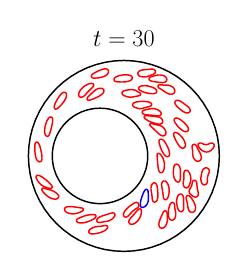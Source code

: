 \begin{tikzpicture}[scale=0.35]

\begin{axis}[
  xmin = -21,
  xmax = 21,
  ymin = -21,
  ymax = 21,
  scale only axis,
  axis equal image,
  hide axis,
  title = {\Huge$t=30$}
  ]

\addplot [mark=none,black,line width=1.5] table{
2.0e+01 0.0e+00
1.99e+01 1.96e+00
1.962e+01 3.902e+00
1.914e+01 5.806e+00
1.848e+01 7.654e+00
1.764e+01 9.428e+00
1.663e+01 1.111e+01
1.546e+01 1.269e+01
1.414e+01 1.414e+01
1.269e+01 1.546e+01
1.111e+01 1.663e+01
9.428e+00 1.764e+01
7.654e+00 1.848e+01
5.806e+00 1.914e+01
3.902e+00 1.962e+01
1.96e+00 1.99e+01
1.225e-15 2.0e+01
-1.96e+00 1.99e+01
-3.902e+00 1.962e+01
-5.806e+00 1.914e+01
-7.654e+00 1.848e+01
-9.428e+00 1.764e+01
-1.111e+01 1.663e+01
-1.269e+01 1.546e+01
-1.414e+01 1.414e+01
-1.546e+01 1.269e+01
-1.663e+01 1.111e+01
-1.764e+01 9.428e+00
-1.848e+01 7.654e+00
-1.914e+01 5.806e+00
-1.962e+01 3.902e+00
-1.99e+01 1.96e+00
-2.0e+01 2.449e-15
-1.99e+01 -1.96e+00
-1.962e+01 -3.902e+00
-1.914e+01 -5.806e+00
-1.848e+01 -7.654e+00
-1.764e+01 -9.428e+00
-1.663e+01 -1.111e+01
-1.546e+01 -1.269e+01
-1.414e+01 -1.414e+01
-1.269e+01 -1.546e+01
-1.111e+01 -1.663e+01
-9.428e+00 -1.764e+01
-7.654e+00 -1.848e+01
-5.806e+00 -1.914e+01
-3.902e+00 -1.962e+01
-1.96e+00 -1.99e+01
-3.674e-15 -2.0e+01
1.96e+00 -1.99e+01
3.902e+00 -1.962e+01
5.806e+00 -1.914e+01
7.654e+00 -1.848e+01
9.428e+00 -1.764e+01
1.111e+01 -1.663e+01
1.269e+01 -1.546e+01
1.414e+01 -1.414e+01
1.546e+01 -1.269e+01
1.663e+01 -1.111e+01
1.764e+01 -9.428e+00
1.848e+01 -7.654e+00
1.914e+01 -5.806e+00
1.962e+01 -3.902e+00
1.99e+01 -1.96e+00
2.0e+01 0.0e+00
};

\addplot [mark=none,black,line width=1.5] table{
5.0e+00 0.0e+00
4.952e+00 -9.802e-01
4.808e+00 -1.951e+00
4.569e+00 -2.903e+00
4.239e+00 -3.827e+00
3.819e+00 -4.714e+00
3.315e+00 -5.556e+00
2.73e+00 -6.344e+00
2.071e+00 -7.071e+00
1.344e+00 -7.73e+00
5.557e-01 -8.315e+00
-2.86e-01 -8.819e+00
-1.173e+00 -9.239e+00
-2.097e+00 -9.569e+00
-3.049e+00 -9.808e+00
-4.02e+00 -9.952e+00
-5.0e+00 -1.0e+01
-5.98e+00 -9.952e+00
-6.951e+00 -9.808e+00
-7.903e+00 -9.569e+00
-8.827e+00 -9.239e+00
-9.714e+00 -8.819e+00
-1.056e+01 -8.315e+00
-1.134e+01 -7.73e+00
-1.207e+01 -7.071e+00
-1.273e+01 -6.344e+00
-1.331e+01 -5.556e+00
-1.382e+01 -4.714e+00
-1.424e+01 -3.827e+00
-1.457e+01 -2.903e+00
-1.481e+01 -1.951e+00
-1.495e+01 -9.802e-01
-1.5e+01 -1.225e-15
-1.495e+01 9.802e-01
-1.481e+01 1.951e+00
-1.457e+01 2.903e+00
-1.424e+01 3.827e+00
-1.382e+01 4.714e+00
-1.331e+01 5.556e+00
-1.273e+01 6.344e+00
-1.207e+01 7.071e+00
-1.134e+01 7.73e+00
-1.056e+01 8.315e+00
-9.714e+00 8.819e+00
-8.827e+00 9.239e+00
-7.903e+00 9.569e+00
-6.951e+00 9.808e+00
-5.98e+00 9.952e+00
-5.0e+00 1.0e+01
-4.02e+00 9.952e+00
-3.049e+00 9.808e+00
-2.097e+00 9.569e+00
-1.173e+00 9.239e+00
-2.86e-01 8.819e+00
5.557e-01 8.315e+00
1.344e+00 7.73e+00
2.071e+00 7.071e+00
2.73e+00 6.344e+00
3.315e+00 5.556e+00
3.819e+00 4.714e+00
4.239e+00 3.827e+00
4.569e+00 2.903e+00
4.808e+00 1.951e+00
4.952e+00 9.802e-01
5.0e+00 0.0e+00
};

\addplot [mark=none,red,line width=1.5] table{
1.785e+01 9.22e-01
1.79e+01 9.455e-01
1.797e+01 9.817e-01
1.806e+01 1.033e+00
1.817e+01 1.099e+00
1.827e+01 1.179e+00
1.838e+01 1.27e+00
1.848e+01 1.37e+00
1.859e+01 1.48e+00
1.868e+01 1.599e+00
1.877e+01 1.726e+00
1.884e+01 1.864e+00
1.889e+01 2.012e+00
1.891e+01 2.167e+00
1.889e+01 2.323e+00
1.883e+01 2.466e+00
1.872e+01 2.581e+00
1.858e+01 2.654e+00
1.842e+01 2.682e+00
1.827e+01 2.671e+00
1.811e+01 2.634e+00
1.797e+01 2.58e+00
1.782e+01 2.521e+00
1.768e+01 2.466e+00
1.753e+01 2.419e+00
1.739e+01 2.388e+00
1.724e+01 2.373e+00
1.71e+01 2.375e+00
1.697e+01 2.393e+00
1.685e+01 2.42e+00
1.675e+01 2.452e+00
1.668e+01 2.481e+00
1.662e+01 2.503e+00
1.657e+01 2.526e+00
1.65e+01 2.559e+00
1.64e+01 2.602e+00
1.629e+01 2.648e+00
1.616e+01 2.688e+00
1.602e+01 2.71e+00
1.588e+01 2.7e+00
1.574e+01 2.645e+00
1.563e+01 2.543e+00
1.556e+01 2.406e+00
1.554e+01 2.252e+00
1.557e+01 2.098e+00
1.563e+01 1.953e+00
1.571e+01 1.819e+00
1.581e+01 1.694e+00
1.592e+01 1.576e+00
1.603e+01 1.463e+00
1.614e+01 1.356e+00
1.626e+01 1.254e+00
1.639e+01 1.159e+00
1.652e+01 1.071e+00
1.665e+01 9.935e-01
1.679e+01 9.278e-01
1.694e+01 8.76e-01
1.708e+01 8.396e-01
1.722e+01 8.196e-01
1.736e+01 8.157e-01
1.75e+01 8.261e-01
1.762e+01 8.474e-01
1.772e+01 8.742e-01
1.779e+01 9.004e-01
1.785e+01 9.22e-01
};

\addplot [mark=none,red,line width=1.5] table{
7.684e+00 3.491e+00
7.625e+00 3.475e+00
7.549e+00 3.439e+00
7.467e+00 3.371e+00
7.399e+00 3.267e+00
7.362e+00 3.135e+00
7.357e+00 2.991e+00
7.376e+00 2.842e+00
7.408e+00 2.691e+00
7.447e+00 2.539e+00
7.488e+00 2.386e+00
7.532e+00 2.232e+00
7.578e+00 2.077e+00
7.626e+00 1.923e+00
7.678e+00 1.768e+00
7.733e+00 1.614e+00
7.791e+00 1.461e+00
7.855e+00 1.31e+00
7.924e+00 1.162e+00
7.998e+00 1.016e+00
8.078e+00 8.736e-01
8.161e+00 7.335e-01
8.248e+00 5.965e-01
8.338e+00 4.63e-01
8.431e+00 3.342e-01
8.529e+00 2.119e-01
8.631e+00 9.928e-02
8.74e+00 7.925e-04
8.854e+00 -7.78e-02
8.969e+00 -1.308e-01
9.075e+00 -1.557e-01
9.16e+00 -1.584e-01
9.22e+00 -1.501e-01
9.278e+00 -1.328e-01
9.353e+00 -9.418e-02
9.434e+00 -2.328e-02
9.503e+00 8.157e-02
9.548e+00 2.114e-01
9.569e+00 3.558e-01
9.569e+00 5.069e-01
9.555e+00 6.613e-01
9.529e+00 8.17e-01
9.494e+00 9.733e-01
9.452e+00 1.129e+00
9.402e+00 1.285e+00
9.348e+00 1.439e+00
9.288e+00 1.591e+00
9.224e+00 1.743e+00
9.155e+00 1.894e+00
9.084e+00 2.043e+00
9.009e+00 2.19e+00
8.932e+00 2.336e+00
8.852e+00 2.479e+00
8.769e+00 2.621e+00
8.682e+00 2.759e+00
8.592e+00 2.894e+00
8.497e+00 3.023e+00
8.396e+00 3.145e+00
8.288e+00 3.256e+00
8.174e+00 3.351e+00
8.055e+00 3.425e+00
7.936e+00 3.474e+00
7.829e+00 3.496e+00
7.744e+00 3.498e+00
7.684e+00 3.491e+00
};

\addplot [mark=none,red,line width=1.5] table{
5.469e+00 6.658e+00
5.447e+00 6.602e+00
5.442e+00 6.519e+00
5.472e+00 6.417e+00
5.54e+00 6.311e+00
5.634e+00 6.212e+00
5.741e+00 6.113e+00
5.853e+00 6.014e+00
5.968e+00 5.91e+00
6.083e+00 5.804e+00
6.199e+00 5.694e+00
6.315e+00 5.584e+00
6.431e+00 5.471e+00
6.547e+00 5.358e+00
6.664e+00 5.244e+00
6.78e+00 5.13e+00
6.898e+00 5.017e+00
7.017e+00 4.905e+00
7.137e+00 4.794e+00
7.259e+00 4.687e+00
7.385e+00 4.583e+00
7.514e+00 4.485e+00
7.648e+00 4.395e+00
7.788e+00 4.318e+00
7.934e+00 4.257e+00
8.085e+00 4.218e+00
8.236e+00 4.207e+00
8.38e+00 4.228e+00
8.509e+00 4.278e+00
8.613e+00 4.35e+00
8.688e+00 4.429e+00
8.734e+00 4.5e+00
8.761e+00 4.554e+00
8.783e+00 4.611e+00
8.804e+00 4.692e+00
8.817e+00 4.8e+00
8.814e+00 4.925e+00
8.792e+00 5.062e+00
8.751e+00 5.203e+00
8.693e+00 5.344e+00
8.621e+00 5.483e+00
8.535e+00 5.619e+00
8.437e+00 5.748e+00
8.329e+00 5.872e+00
8.21e+00 5.987e+00
8.081e+00 6.093e+00
7.944e+00 6.186e+00
7.8e+00 6.266e+00
7.649e+00 6.332e+00
7.492e+00 6.385e+00
7.333e+00 6.426e+00
7.171e+00 6.46e+00
7.01e+00 6.49e+00
6.848e+00 6.521e+00
6.689e+00 6.553e+00
6.531e+00 6.592e+00
6.377e+00 6.634e+00
6.226e+00 6.681e+00
6.08e+00 6.727e+00
5.938e+00 6.767e+00
5.802e+00 6.792e+00
5.675e+00 6.79e+00
5.572e+00 6.757e+00
5.505e+00 6.707e+00
5.469e+00 6.658e+00
};

\addplot [mark=none,red,line width=1.5] table{
5.906e+00 1.564e+01
5.963e+00 1.563e+01
6.043e+00 1.561e+01
6.145e+00 1.559e+01
6.264e+00 1.557e+01
6.396e+00 1.555e+01
6.535e+00 1.553e+01
6.68e+00 1.551e+01
6.828e+00 1.549e+01
6.979e+00 1.547e+01
7.132e+00 1.545e+01
7.287e+00 1.543e+01
7.443e+00 1.542e+01
7.6e+00 1.54e+01
7.757e+00 1.539e+01
7.915e+00 1.538e+01
8.073e+00 1.537e+01
8.232e+00 1.538e+01
8.388e+00 1.54e+01
8.541e+00 1.544e+01
8.684e+00 1.55e+01
8.809e+00 1.56e+01
8.908e+00 1.572e+01
8.971e+00 1.586e+01
8.995e+00 1.601e+01
8.981e+00 1.616e+01
8.934e+00 1.629e+01
8.864e+00 1.642e+01
8.778e+00 1.652e+01
8.689e+00 1.66e+01
8.605e+00 1.666e+01
8.536e+00 1.67e+01
8.485e+00 1.673e+01
8.432e+00 1.676e+01
8.358e+00 1.679e+01
8.261e+00 1.683e+01
8.145e+00 1.686e+01
8.017e+00 1.69e+01
7.878e+00 1.692e+01
7.734e+00 1.694e+01
7.584e+00 1.695e+01
7.432e+00 1.695e+01
7.278e+00 1.695e+01
7.123e+00 1.694e+01
6.967e+00 1.691e+01
6.813e+00 1.689e+01
6.658e+00 1.685e+01
6.505e+00 1.681e+01
6.352e+00 1.677e+01
6.199e+00 1.673e+01
6.046e+00 1.669e+01
5.893e+00 1.665e+01
5.742e+00 1.66e+01
5.596e+00 1.654e+01
5.462e+00 1.647e+01
5.355e+00 1.635e+01
5.294e+00 1.622e+01
5.296e+00 1.607e+01
5.354e+00 1.593e+01
5.45e+00 1.583e+01
5.561e+00 1.576e+01
5.672e+00 1.571e+01
5.77e+00 1.567e+01
5.849e+00 1.565e+01
5.906e+00 1.564e+01
};

\addplot [mark=none,red,line width=1.5] table{
4.722e+00 1.138e+01
4.661e+00 1.138e+01
4.575e+00 1.139e+01
4.466e+00 1.14e+01
4.338e+00 1.141e+01
4.2e+00 1.141e+01
4.052e+00 1.142e+01
3.9e+00 1.142e+01
3.743e+00 1.142e+01
3.584e+00 1.141e+01
3.422e+00 1.14e+01
3.261e+00 1.139e+01
3.099e+00 1.137e+01
2.938e+00 1.135e+01
2.776e+00 1.133e+01
2.617e+00 1.129e+01
2.457e+00 1.125e+01
2.303e+00 1.12e+01
2.153e+00 1.114e+01
2.017e+00 1.105e+01
1.903e+00 1.094e+01
1.835e+00 1.079e+01
1.831e+00 1.064e+01
1.891e+00 1.049e+01
1.994e+00 1.038e+01
2.118e+00 1.028e+01
2.25e+00 1.021e+01
2.382e+00 1.015e+01
2.51e+00 1.01e+01
2.63e+00 1.006e+01
2.733e+00 1.003e+01
2.815e+00 1.001e+01
2.874e+00 9.991e+00
2.933e+00 9.977e+00
3.015e+00 9.96e+00
3.121e+00 9.942e+00
3.245e+00 9.925e+00
3.384e+00 9.915e+00
3.53e+00 9.915e+00
3.682e+00 9.926e+00
3.837e+00 9.951e+00
3.993e+00 9.988e+00
4.148e+00 1.003e+01
4.304e+00 1.008e+01
4.461e+00 1.012e+01
4.62e+00 1.017e+01
4.78e+00 1.021e+01
4.941e+00 1.025e+01
5.103e+00 1.028e+01
5.265e+00 1.032e+01
5.424e+00 1.037e+01
5.577e+00 1.044e+01
5.709e+00 1.053e+01
5.799e+00 1.067e+01
5.819e+00 1.083e+01
5.764e+00 1.098e+01
5.656e+00 1.109e+01
5.524e+00 1.118e+01
5.383e+00 1.124e+01
5.241e+00 1.128e+01
5.105e+00 1.131e+01
4.979e+00 1.134e+01
4.869e+00 1.136e+01
4.784e+00 1.137e+01
4.722e+00 1.138e+01
};

\addplot [mark=none,red,line width=1.5] table{
1.344e+01 5.927e+00
1.341e+01 5.98e+00
1.337e+01 6.053e+00
1.332e+01 6.143e+00
1.325e+01 6.246e+00
1.318e+01 6.355e+00
1.309e+01 6.467e+00
1.3e+01 6.579e+00
1.29e+01 6.691e+00
1.279e+01 6.802e+00
1.268e+01 6.911e+00
1.256e+01 7.018e+00
1.245e+01 7.123e+00
1.233e+01 7.226e+00
1.22e+01 7.325e+00
1.208e+01 7.423e+00
1.195e+01 7.517e+00
1.182e+01 7.608e+00
1.168e+01 7.694e+00
1.155e+01 7.773e+00
1.14e+01 7.843e+00
1.125e+01 7.898e+00
1.11e+01 7.933e+00
1.095e+01 7.938e+00
1.08e+01 7.905e+00
1.067e+01 7.828e+00
1.058e+01 7.713e+00
1.054e+01 7.579e+00
1.054e+01 7.446e+00
1.056e+01 7.327e+00
1.06e+01 7.229e+00
1.063e+01 7.155e+00
1.066e+01 7.103e+00
1.069e+01 7.052e+00
1.073e+01 6.982e+00
1.079e+01 6.894e+00
1.085e+01 6.793e+00
1.093e+01 6.683e+00
1.101e+01 6.568e+00
1.11e+01 6.451e+00
1.119e+01 6.333e+00
1.129e+01 6.215e+00
1.139e+01 6.099e+00
1.15e+01 5.986e+00
1.161e+01 5.875e+00
1.173e+01 5.768e+00
1.185e+01 5.664e+00
1.197e+01 5.565e+00
1.21e+01 5.469e+00
1.223e+01 5.378e+00
1.236e+01 5.293e+00
1.25e+01 5.215e+00
1.264e+01 5.148e+00
1.279e+01 5.097e+00
1.295e+01 5.068e+00
1.31e+01 5.07e+00
1.325e+01 5.111e+00
1.337e+01 5.193e+00
1.346e+01 5.308e+00
1.351e+01 5.441e+00
1.352e+01 5.573e+00
1.351e+01 5.694e+00
1.349e+01 5.795e+00
1.346e+01 5.873e+00
1.344e+01 5.927e+00
};

\addplot [mark=none,red,line width=1.5] table{
5.584e+00 1.688e+01
5.638e+00 1.69e+01
5.713e+00 1.693e+01
5.809e+00 1.697e+01
5.922e+00 1.701e+01
6.045e+00 1.706e+01
6.174e+00 1.712e+01
6.303e+00 1.719e+01
6.425e+00 1.727e+01
6.529e+00 1.738e+01
6.601e+00 1.752e+01
6.624e+00 1.767e+01
6.59e+00 1.782e+01
6.505e+00 1.796e+01
6.382e+00 1.805e+01
6.239e+00 1.812e+01
6.085e+00 1.816e+01
5.928e+00 1.817e+01
5.77e+00 1.818e+01
5.612e+00 1.817e+01
5.456e+00 1.816e+01
5.3e+00 1.814e+01
5.145e+00 1.813e+01
4.991e+00 1.811e+01
4.84e+00 1.81e+01
4.69e+00 1.809e+01
4.544e+00 1.808e+01
4.404e+00 1.807e+01
4.271e+00 1.806e+01
4.15e+00 1.804e+01
4.047e+00 1.803e+01
3.966e+00 1.802e+01
3.908e+00 1.802e+01
3.85e+00 1.8e+01
3.77e+00 1.799e+01
3.669e+00 1.797e+01
3.553e+00 1.793e+01
3.43e+00 1.788e+01
3.306e+00 1.781e+01
3.188e+00 1.773e+01
3.084e+00 1.762e+01
3.002e+00 1.749e+01
2.951e+00 1.734e+01
2.941e+00 1.719e+01
2.977e+00 1.704e+01
3.057e+00 1.69e+01
3.17e+00 1.679e+01
3.305e+00 1.671e+01
3.452e+00 1.665e+01
3.605e+00 1.661e+01
3.761e+00 1.659e+01
3.918e+00 1.657e+01
4.075e+00 1.656e+01
4.232e+00 1.656e+01
4.388e+00 1.657e+01
4.542e+00 1.658e+01
4.693e+00 1.66e+01
4.84e+00 1.663e+01
4.983e+00 1.666e+01
5.118e+00 1.67e+01
5.244e+00 1.674e+01
5.358e+00 1.679e+01
5.454e+00 1.682e+01
5.529e+00 1.685e+01
5.584e+00 1.688e+01
};

\addplot [mark=none,red,line width=1.5] table{
1.747e+00 1.643e+01
1.732e+00 1.649e+01
1.696e+00 1.657e+01
1.634e+00 1.665e+01
1.542e+00 1.673e+01
1.427e+00 1.68e+01
1.295e+00 1.686e+01
1.154e+00 1.69e+01
1.005e+00 1.693e+01
8.531e-01 1.696e+01
6.972e-01 1.697e+01
5.404e-01 1.698e+01
3.81e-01 1.698e+01
2.22e-01 1.698e+01
6.119e-02 1.697e+01
-9.866e-02 1.696e+01
-2.599e-01 1.694e+01
-4.197e-01 1.692e+01
-5.803e-01 1.689e+01
-7.387e-01 1.686e+01
-8.97e-01 1.683e+01
-1.052e+00 1.679e+01
-1.205e+00 1.674e+01
-1.353e+00 1.669e+01
-1.496e+00 1.663e+01
-1.631e+00 1.655e+01
-1.756e+00 1.647e+01
-1.865e+00 1.638e+01
-1.955e+00 1.628e+01
-2.018e+00 1.617e+01
-2.052e+00 1.607e+01
-2.061e+00 1.599e+01
-2.059e+00 1.593e+01
-2.046e+00 1.587e+01
-2.015e+00 1.58e+01
-1.952e+00 1.571e+01
-1.856e+00 1.564e+01
-1.733e+00 1.558e+01
-1.596e+00 1.555e+01
-1.449e+00 1.553e+01
-1.299e+00 1.552e+01
-1.144e+00 1.551e+01
-9.887e-01 1.55e+01
-8.304e-01 1.549e+01
-6.723e-01 1.549e+01
-5.121e-01 1.548e+01
-3.525e-01 1.548e+01
-1.913e-01 1.549e+01
-3.114e-02 1.55e+01
1.301e-01 1.551e+01
2.898e-01 1.552e+01
4.502e-01 1.554e+01
6.082e-01 1.557e+01
7.656e-01 1.56e+01
9.193e-01 1.563e+01
1.071e+00 1.568e+01
1.216e+00 1.573e+01
1.355e+00 1.58e+01
1.48e+00 1.588e+01
1.59e+00 1.597e+01
1.674e+00 1.608e+01
1.73e+00 1.619e+01
1.753e+00 1.629e+01
1.756e+00 1.637e+01
1.747e+00 1.643e+01
};

\addplot [mark=none,red,line width=1.5] table{
-1.345e+01 1.035e+01
-1.341e+01 1.04e+01
-1.335e+01 1.046e+01
-1.327e+01 1.054e+01
-1.318e+01 1.063e+01
-1.309e+01 1.074e+01
-1.299e+01 1.085e+01
-1.289e+01 1.097e+01
-1.279e+01 1.109e+01
-1.269e+01 1.122e+01
-1.259e+01 1.136e+01
-1.25e+01 1.149e+01
-1.241e+01 1.163e+01
-1.233e+01 1.177e+01
-1.225e+01 1.192e+01
-1.218e+01 1.207e+01
-1.212e+01 1.223e+01
-1.207e+01 1.239e+01
-1.203e+01 1.255e+01
-1.202e+01 1.272e+01
-1.202e+01 1.288e+01
-1.207e+01 1.304e+01
-1.215e+01 1.318e+01
-1.227e+01 1.329e+01
-1.242e+01 1.334e+01
-1.258e+01 1.333e+01
-1.272e+01 1.328e+01
-1.285e+01 1.321e+01
-1.296e+01 1.313e+01
-1.305e+01 1.304e+01
-1.313e+01 1.297e+01
-1.319e+01 1.29e+01
-1.323e+01 1.286e+01
-1.327e+01 1.281e+01
-1.332e+01 1.275e+01
-1.339e+01 1.266e+01
-1.347e+01 1.256e+01
-1.355e+01 1.245e+01
-1.364e+01 1.232e+01
-1.372e+01 1.22e+01
-1.381e+01 1.206e+01
-1.389e+01 1.193e+01
-1.398e+01 1.179e+01
-1.406e+01 1.165e+01
-1.414e+01 1.15e+01
-1.422e+01 1.135e+01
-1.429e+01 1.121e+01
-1.436e+01 1.105e+01
-1.442e+01 1.09e+01
-1.448e+01 1.075e+01
-1.453e+01 1.058e+01
-1.457e+01 1.042e+01
-1.459e+01 1.026e+01
-1.458e+01 1.009e+01
-1.452e+01 9.935e+00
-1.44e+01 9.828e+00
-1.424e+01 9.799e+00
-1.409e+01 9.841e+00
-1.396e+01 9.917e+00
-1.384e+01 1.001e+01
-1.373e+01 1.01e+01
-1.364e+01 1.018e+01
-1.356e+01 1.025e+01
-1.35e+01 1.031e+01
-1.345e+01 1.035e+01
};

\addplot [mark=none,red,line width=1.5] table{
1.282e+01 -6.622e+00
1.287e+01 -6.649e+00
1.295e+01 -6.676e+00
1.305e+01 -6.692e+00
1.317e+01 -6.683e+00
1.33e+01 -6.639e+00
1.341e+01 -6.562e+00
1.351e+01 -6.457e+00
1.36e+01 -6.335e+00
1.367e+01 -6.201e+00
1.373e+01 -6.06e+00
1.379e+01 -5.915e+00
1.384e+01 -5.767e+00
1.389e+01 -5.617e+00
1.393e+01 -5.465e+00
1.397e+01 -5.31e+00
1.4e+01 -5.154e+00
1.401e+01 -4.997e+00
1.402e+01 -4.839e+00
1.402e+01 -4.681e+00
1.401e+01 -4.524e+00
1.399e+01 -4.368e+00
1.397e+01 -4.215e+00
1.393e+01 -4.065e+00
1.389e+01 -3.919e+00
1.383e+01 -3.778e+00
1.377e+01 -3.644e+00
1.371e+01 -3.518e+00
1.364e+01 -3.404e+00
1.357e+01 -3.305e+00
1.35e+01 -3.226e+00
1.344e+01 -3.17e+00
1.34e+01 -3.133e+00
1.335e+01 -3.099e+00
1.328e+01 -3.06e+00
1.318e+01 -3.024e+00
1.306e+01 -3.008e+00
1.293e+01 -3.028e+00
1.28e+01 -3.091e+00
1.27e+01 -3.196e+00
1.264e+01 -3.329e+00
1.26e+01 -3.476e+00
1.258e+01 -3.629e+00
1.258e+01 -3.785e+00
1.258e+01 -3.942e+00
1.259e+01 -4.099e+00
1.259e+01 -4.257e+00
1.259e+01 -4.415e+00
1.258e+01 -4.573e+00
1.257e+01 -4.731e+00
1.255e+01 -4.888e+00
1.252e+01 -5.044e+00
1.25e+01 -5.199e+00
1.247e+01 -5.353e+00
1.245e+01 -5.507e+00
1.243e+01 -5.661e+00
1.243e+01 -5.813e+00
1.244e+01 -5.963e+00
1.247e+01 -6.106e+00
1.251e+01 -6.24e+00
1.257e+01 -6.36e+00
1.264e+01 -6.461e+00
1.271e+01 -6.538e+00
1.277e+01 -6.59e+00
1.282e+01 -6.622e+00
};

\addplot [mark=none,red,line width=1.5] table{
6.329e+00 9.898e+00
6.269e+00 9.905e+00
6.183e+00 9.912e+00
6.074e+00 9.915e+00
5.945e+00 9.913e+00
5.806e+00 9.903e+00
5.657e+00 9.885e+00
5.506e+00 9.86e+00
5.349e+00 9.83e+00
5.192e+00 9.798e+00
5.032e+00 9.765e+00
4.872e+00 9.733e+00
4.71e+00 9.701e+00
4.548e+00 9.668e+00
4.385e+00 9.632e+00
4.226e+00 9.586e+00
4.074e+00 9.519e+00
3.944e+00 9.419e+00
3.857e+00 9.279e+00
3.843e+00 9.117e+00
3.899e+00 8.964e+00
4.006e+00 8.842e+00
4.138e+00 8.75e+00
4.286e+00 8.686e+00
4.44e+00 8.646e+00
4.596e+00 8.623e+00
4.748e+00 8.611e+00
4.897e+00 8.601e+00
5.035e+00 8.592e+00
5.163e+00 8.582e+00
5.271e+00 8.573e+00
5.356e+00 8.565e+00
5.417e+00 8.56e+00
5.479e+00 8.554e+00
5.564e+00 8.546e+00
5.675e+00 8.536e+00
5.802e+00 8.524e+00
5.942e+00 8.51e+00
6.09e+00 8.497e+00
6.244e+00 8.484e+00
6.401e+00 8.47e+00
6.561e+00 8.454e+00
6.721e+00 8.437e+00
6.884e+00 8.419e+00
7.047e+00 8.404e+00
7.212e+00 8.396e+00
7.377e+00 8.409e+00
7.537e+00 8.453e+00
7.675e+00 8.543e+00
7.772e+00 8.677e+00
7.807e+00 8.838e+00
7.784e+00 9.0e+00
7.715e+00 9.149e+00
7.62e+00 9.28e+00
7.504e+00 9.396e+00
7.38e+00 9.496e+00
7.246e+00 9.584e+00
7.11e+00 9.659e+00
6.971e+00 9.724e+00
6.835e+00 9.777e+00
6.702e+00 9.82e+00
6.581e+00 9.852e+00
6.474e+00 9.876e+00
6.391e+00 9.889e+00
6.329e+00 9.898e+00
};

\addplot [mark=none,red,line width=1.5] table{
1.353e+01 1.021e+01
1.349e+01 1.025e+01
1.343e+01 1.03e+01
1.335e+01 1.037e+01
1.325e+01 1.045e+01
1.315e+01 1.053e+01
1.304e+01 1.062e+01
1.292e+01 1.07e+01
1.28e+01 1.079e+01
1.268e+01 1.089e+01
1.255e+01 1.098e+01
1.243e+01 1.107e+01
1.23e+01 1.116e+01
1.217e+01 1.125e+01
1.204e+01 1.134e+01
1.19e+01 1.142e+01
1.176e+01 1.15e+01
1.162e+01 1.157e+01
1.147e+01 1.162e+01
1.131e+01 1.165e+01
1.115e+01 1.165e+01
1.1e+01 1.161e+01
1.087e+01 1.154e+01
1.076e+01 1.142e+01
1.07e+01 1.128e+01
1.069e+01 1.113e+01
1.072e+01 1.099e+01
1.077e+01 1.086e+01
1.084e+01 1.074e+01
1.091e+01 1.064e+01
1.098e+01 1.056e+01
1.103e+01 1.05e+01
1.107e+01 1.046e+01
1.111e+01 1.041e+01
1.117e+01 1.035e+01
1.124e+01 1.028e+01
1.133e+01 1.019e+01
1.142e+01 1.01e+01
1.152e+01 1.0e+01
1.163e+01 9.902e+00
1.174e+01 9.801e+00
1.186e+01 9.702e+00
1.198e+01 9.605e+00
1.21e+01 9.51e+00
1.223e+01 9.419e+00
1.236e+01 9.332e+00
1.25e+01 9.252e+00
1.264e+01 9.178e+00
1.278e+01 9.113e+00
1.293e+01 9.06e+00
1.308e+01 9.022e+00
1.324e+01 9.004e+00
1.34e+01 9.014e+00
1.355e+01 9.055e+00
1.369e+01 9.133e+00
1.379e+01 9.244e+00
1.386e+01 9.381e+00
1.388e+01 9.528e+00
1.387e+01 9.674e+00
1.382e+01 9.808e+00
1.376e+01 9.926e+00
1.369e+01 1.003e+01
1.363e+01 1.011e+01
1.357e+01 1.017e+01
1.353e+01 1.021e+01
};

\addplot [mark=none,red,line width=1.5] table{
-1.397e+01 -8.943e+00
-1.391e+01 -8.925e+00
-1.385e+01 -8.867e+00
-1.377e+01 -8.802e+00
-1.371e+01 -8.687e+00
-1.366e+01 -8.567e+00
-1.367e+01 -8.413e+00
-1.37e+01 -8.28e+00
-1.379e+01 -8.137e+00
-1.388e+01 -8.026e+00
-1.4e+01 -7.905e+00
-1.411e+01 -7.812e+00
-1.424e+01 -7.706e+00
-1.437e+01 -7.624e+00
-1.451e+01 -7.527e+00
-1.464e+01 -7.454e+00
-1.48e+01 -7.366e+00
-1.493e+01 -7.304e+00
-1.509e+01 -7.229e+00
-1.524e+01 -7.184e+00
-1.54e+01 -7.128e+00
-1.555e+01 -7.099e+00
-1.571e+01 -7.054e+00
-1.586e+01 -7.029e+00
-1.602e+01 -6.981e+00
-1.616e+01 -6.949e+00
-1.631e+01 -6.89e+00
-1.644e+01 -6.85e+00
-1.657e+01 -6.791e+00
-1.669e+01 -6.763e+00
-1.68e+01 -6.73e+00
-1.687e+01 -6.734e+00
-1.694e+01 -6.729e+00
-1.699e+01 -6.754e+00
-1.707e+01 -6.782e+00
-1.714e+01 -6.869e+00
-1.718e+01 -6.975e+00
-1.717e+01 -7.121e+00
-1.712e+01 -7.245e+00
-1.704e+01 -7.382e+00
-1.696e+01 -7.496e+00
-1.685e+01 -7.627e+00
-1.676e+01 -7.736e+00
-1.664e+01 -7.863e+00
-1.654e+01 -7.968e+00
-1.641e+01 -8.089e+00
-1.63e+01 -8.188e+00
-1.617e+01 -8.303e+00
-1.605e+01 -8.394e+00
-1.591e+01 -8.501e+00
-1.578e+01 -8.583e+00
-1.563e+01 -8.679e+00
-1.55e+01 -8.748e+00
-1.534e+01 -8.83e+00
-1.52e+01 -8.883e+00
-1.505e+01 -8.947e+00
-1.491e+01 -8.98e+00
-1.475e+01 -9.023e+00
-1.461e+01 -9.034e+00
-1.446e+01 -9.052e+00
-1.433e+01 -9.037e+00
-1.42e+01 -9.031e+00
-1.41e+01 -8.996e+00
-1.402e+01 -8.978e+00
-1.397e+01 -8.943e+00
};

\addplot [mark=none,red,line width=1.5] table{
-1.654e+01 4.676e+00
-1.652e+01 4.617e+00
-1.649e+01 4.533e+00
-1.645e+01 4.431e+00
-1.639e+01 4.314e+00
-1.629e+01 4.206e+00
-1.616e+01 4.123e+00
-1.601e+01 4.103e+00
-1.585e+01 4.156e+00
-1.573e+01 4.27e+00
-1.565e+01 4.409e+00
-1.558e+01 4.563e+00
-1.552e+01 4.717e+00
-1.547e+01 4.877e+00
-1.542e+01 5.037e+00
-1.538e+01 5.202e+00
-1.533e+01 5.366e+00
-1.529e+01 5.533e+00
-1.524e+01 5.696e+00
-1.52e+01 5.861e+00
-1.516e+01 6.023e+00
-1.512e+01 6.188e+00
-1.508e+01 6.349e+00
-1.505e+01 6.511e+00
-1.501e+01 6.668e+00
-1.498e+01 6.826e+00
-1.496e+01 6.978e+00
-1.494e+01 7.128e+00
-1.492e+01 7.267e+00
-1.491e+01 7.397e+00
-1.491e+01 7.505e+00
-1.491e+01 7.593e+00
-1.492e+01 7.654e+00
-1.493e+01 7.718e+00
-1.494e+01 7.803e+00
-1.498e+01 7.911e+00
-1.504e+01 8.023e+00
-1.515e+01 8.117e+00
-1.53e+01 8.156e+00
-1.545e+01 8.133e+00
-1.559e+01 8.055e+00
-1.571e+01 7.95e+00
-1.582e+01 7.825e+00
-1.591e+01 7.691e+00
-1.6e+01 7.548e+00
-1.608e+01 7.402e+00
-1.616e+01 7.249e+00
-1.622e+01 7.095e+00
-1.628e+01 6.936e+00
-1.633e+01 6.779e+00
-1.639e+01 6.617e+00
-1.643e+01 6.457e+00
-1.647e+01 6.294e+00
-1.65e+01 6.133e+00
-1.653e+01 5.971e+00
-1.655e+01 5.813e+00
-1.657e+01 5.653e+00
-1.659e+01 5.498e+00
-1.659e+01 5.344e+00
-1.659e+01 5.198e+00
-1.659e+01 5.056e+00
-1.658e+01 4.931e+00
-1.657e+01 4.821e+00
-1.655e+01 4.738e+00
-1.654e+01 4.676e+00
};

\addplot [mark=none,red,line width=1.5] table{
6.923e+00 -9.301e+00
6.95e+00 -9.247e+00
6.984e+00 -9.168e+00
7.021e+00 -9.066e+00
7.055e+00 -8.942e+00
7.083e+00 -8.807e+00
7.104e+00 -8.661e+00
7.117e+00 -8.51e+00
7.125e+00 -8.354e+00
7.127e+00 -8.196e+00
7.125e+00 -8.034e+00
7.119e+00 -7.872e+00
7.111e+00 -7.708e+00
7.1e+00 -7.544e+00
7.088e+00 -7.378e+00
7.074e+00 -7.212e+00
7.059e+00 -7.044e+00
7.041e+00 -6.877e+00
7.021e+00 -6.708e+00
6.995e+00 -6.541e+00
6.963e+00 -6.374e+00
6.922e+00 -6.211e+00
6.866e+00 -6.052e+00
6.791e+00 -5.906e+00
6.691e+00 -5.778e+00
6.562e+00 -5.685e+00
6.414e+00 -5.639e+00
6.264e+00 -5.65e+00
6.134e+00 -5.706e+00
6.032e+00 -5.788e+00
5.958e+00 -5.872e+00
5.909e+00 -5.945e+00
5.877e+00 -5.998e+00
5.849e+00 -6.054e+00
5.814e+00 -6.132e+00
5.775e+00 -6.236e+00
5.738e+00 -6.359e+00
5.708e+00 -6.497e+00
5.688e+00 -6.643e+00
5.679e+00 -6.797e+00
5.682e+00 -6.953e+00
5.696e+00 -7.112e+00
5.718e+00 -7.272e+00
5.746e+00 -7.433e+00
5.775e+00 -7.594e+00
5.804e+00 -7.756e+00
5.831e+00 -7.92e+00
5.856e+00 -8.085e+00
5.877e+00 -8.249e+00
5.895e+00 -8.416e+00
5.91e+00 -8.582e+00
5.924e+00 -8.749e+00
5.939e+00 -8.913e+00
5.96e+00 -9.078e+00
5.992e+00 -9.238e+00
6.046e+00 -9.392e+00
6.132e+00 -9.527e+00
6.254e+00 -9.627e+00
6.401e+00 -9.669e+00
6.547e+00 -9.653e+00
6.673e+00 -9.592e+00
6.772e+00 -9.511e+00
6.844e+00 -9.426e+00
6.892e+00 -9.355e+00
6.923e+00 -9.301e+00
};

\addplot [mark=none,red,line width=1.5] table{
7.899e+00 1.391e+01
7.949e+00 1.388e+01
8.017e+00 1.383e+01
8.104e+00 1.377e+01
8.204e+00 1.37e+01
8.313e+00 1.363e+01
8.428e+00 1.354e+01
8.548e+00 1.346e+01
8.672e+00 1.338e+01
8.802e+00 1.329e+01
8.936e+00 1.322e+01
9.074e+00 1.314e+01
9.217e+00 1.308e+01
9.364e+00 1.302e+01
9.515e+00 1.297e+01
9.671e+00 1.294e+01
9.828e+00 1.292e+01
9.987e+00 1.292e+01
1.014e+01 1.295e+01
1.029e+01 1.3e+01
1.043e+01 1.309e+01
1.054e+01 1.32e+01
1.062e+01 1.333e+01
1.066e+01 1.348e+01
1.067e+01 1.363e+01
1.065e+01 1.378e+01
1.061e+01 1.392e+01
1.054e+01 1.405e+01
1.047e+01 1.416e+01
1.039e+01 1.425e+01
1.032e+01 1.433e+01
1.026e+01 1.438e+01
1.021e+01 1.442e+01
1.016e+01 1.446e+01
1.01e+01 1.45e+01
1.001e+01 1.456e+01
9.899e+00 1.462e+01
9.778e+00 1.467e+01
9.645e+00 1.472e+01
9.504e+00 1.476e+01
9.356e+00 1.48e+01
9.204e+00 1.482e+01
9.049e+00 1.484e+01
8.892e+00 1.484e+01
8.734e+00 1.484e+01
8.575e+00 1.484e+01
8.416e+00 1.484e+01
8.257e+00 1.485e+01
8.098e+00 1.487e+01
7.941e+00 1.489e+01
7.783e+00 1.491e+01
7.625e+00 1.492e+01
7.467e+00 1.492e+01
7.319e+00 1.486e+01
7.202e+00 1.476e+01
7.148e+00 1.462e+01
7.165e+00 1.447e+01
7.24e+00 1.434e+01
7.345e+00 1.423e+01
7.462e+00 1.415e+01
7.578e+00 1.409e+01
7.686e+00 1.403e+01
7.777e+00 1.398e+01
7.848e+00 1.394e+01
7.899e+00 1.391e+01
};

\addplot [mark=none,red,line width=1.5] table{
6.06e+00 8.312e+00
6.005e+00 8.316e+00
5.915e+00 8.329e+00
5.812e+00 8.337e+00
5.68e+00 8.354e+00
5.547e+00 8.362e+00
5.394e+00 8.38e+00
5.247e+00 8.389e+00
5.085e+00 8.407e+00
4.931e+00 8.416e+00
4.764e+00 8.43e+00
4.606e+00 8.422e+00
4.441e+00 8.387e+00
4.316e+00 8.285e+00
4.256e+00 8.136e+00
4.304e+00 7.974e+00
4.399e+00 7.847e+00
4.529e+00 7.734e+00
4.657e+00 7.639e+00
4.801e+00 7.543e+00
4.934e+00 7.459e+00
5.082e+00 7.371e+00
5.218e+00 7.296e+00
5.368e+00 7.218e+00
5.508e+00 7.157e+00
5.66e+00 7.095e+00
5.8e+00 7.049e+00
5.947e+00 7.001e+00
6.077e+00 6.965e+00
6.207e+00 6.926e+00
6.307e+00 6.9e+00
6.396e+00 6.872e+00
6.45e+00 6.86e+00
6.515e+00 6.84e+00
6.591e+00 6.821e+00
6.702e+00 6.788e+00
6.819e+00 6.76e+00
6.96e+00 6.723e+00
7.098e+00 6.696e+00
7.254e+00 6.667e+00
7.404e+00 6.66e+00
7.568e+00 6.664e+00
7.719e+00 6.704e+00
7.872e+00 6.769e+00
7.991e+00 6.878e+00
8.088e+00 7.011e+00
8.128e+00 7.173e+00
8.135e+00 7.335e+00
8.088e+00 7.501e+00
8.021e+00 7.648e+00
7.915e+00 7.787e+00
7.801e+00 7.9e+00
7.658e+00 8.001e+00
7.515e+00 8.072e+00
7.353e+00 8.128e+00
7.201e+00 8.16e+00
7.037e+00 8.19e+00
6.887e+00 8.206e+00
6.729e+00 8.229e+00
6.588e+00 8.243e+00
6.444e+00 8.264e+00
6.322e+00 8.277e+00
6.206e+00 8.294e+00
6.127e+00 8.301e+00
6.06e+00 8.312e+00
};

\addplot [mark=none,red,line width=1.5] table{
7.342e+00 -1.43e+01
7.342e+00 -1.436e+01
7.346e+00 -1.444e+01
7.359e+00 -1.454e+01
7.386e+00 -1.466e+01
7.433e+00 -1.479e+01
7.505e+00 -1.491e+01
7.606e+00 -1.501e+01
7.731e+00 -1.509e+01
7.877e+00 -1.514e+01
8.03e+00 -1.514e+01
8.182e+00 -1.511e+01
8.324e+00 -1.504e+01
8.453e+00 -1.496e+01
8.568e+00 -1.485e+01
8.67e+00 -1.473e+01
8.76e+00 -1.46e+01
8.838e+00 -1.446e+01
8.906e+00 -1.431e+01
8.964e+00 -1.417e+01
9.011e+00 -1.402e+01
9.05e+00 -1.387e+01
9.078e+00 -1.371e+01
9.098e+00 -1.356e+01
9.109e+00 -1.341e+01
9.113e+00 -1.326e+01
9.112e+00 -1.311e+01
9.108e+00 -1.297e+01
9.102e+00 -1.284e+01
9.097e+00 -1.272e+01
9.093e+00 -1.261e+01
9.09e+00 -1.253e+01
9.088e+00 -1.247e+01
9.087e+00 -1.241e+01
9.085e+00 -1.233e+01
9.082e+00 -1.223e+01
9.075e+00 -1.211e+01
9.059e+00 -1.197e+01
9.027e+00 -1.183e+01
8.969e+00 -1.17e+01
8.873e+00 -1.159e+01
8.739e+00 -1.151e+01
8.585e+00 -1.151e+01
8.444e+00 -1.157e+01
8.331e+00 -1.168e+01
8.245e+00 -1.181e+01
8.175e+00 -1.196e+01
8.111e+00 -1.21e+01
8.048e+00 -1.225e+01
7.985e+00 -1.239e+01
7.92e+00 -1.254e+01
7.854e+00 -1.268e+01
7.788e+00 -1.282e+01
7.723e+00 -1.296e+01
7.66e+00 -1.311e+01
7.601e+00 -1.325e+01
7.545e+00 -1.339e+01
7.495e+00 -1.353e+01
7.451e+00 -1.367e+01
7.413e+00 -1.381e+01
7.384e+00 -1.394e+01
7.363e+00 -1.406e+01
7.351e+00 -1.416e+01
7.344e+00 -1.424e+01
7.342e+00 -1.43e+01
};

\addplot [mark=none,red,line width=1.5] table{
1.619e+01 -4.206e+00
1.618e+01 -4.264e+00
1.617e+01 -4.345e+00
1.615e+01 -4.448e+00
1.614e+01 -4.569e+00
1.614e+01 -4.701e+00
1.613e+01 -4.841e+00
1.614e+01 -4.987e+00
1.615e+01 -5.136e+00
1.617e+01 -5.286e+00
1.621e+01 -5.436e+00
1.626e+01 -5.583e+00
1.633e+01 -5.722e+00
1.643e+01 -5.848e+00
1.654e+01 -5.952e+00
1.668e+01 -6.024e+00
1.684e+01 -6.057e+00
1.699e+01 -6.044e+00
1.714e+01 -5.987e+00
1.726e+01 -5.891e+00
1.736e+01 -5.768e+00
1.743e+01 -5.627e+00
1.747e+01 -5.478e+00
1.749e+01 -5.326e+00
1.75e+01 -5.174e+00
1.75e+01 -5.025e+00
1.75e+01 -4.879e+00
1.751e+01 -4.738e+00
1.751e+01 -4.606e+00
1.752e+01 -4.485e+00
1.754e+01 -4.383e+00
1.756e+01 -4.303e+00
1.757e+01 -4.246e+00
1.758e+01 -4.19e+00
1.761e+01 -4.112e+00
1.764e+01 -4.014e+00
1.768e+01 -3.901e+00
1.774e+01 -3.779e+00
1.779e+01 -3.649e+00
1.784e+01 -3.512e+00
1.788e+01 -3.367e+00
1.789e+01 -3.216e+00
1.789e+01 -3.063e+00
1.784e+01 -2.913e+00
1.777e+01 -2.776e+00
1.766e+01 -2.661e+00
1.753e+01 -2.574e+00
1.738e+01 -2.52e+00
1.723e+01 -2.501e+00
1.707e+01 -2.518e+00
1.692e+01 -2.569e+00
1.679e+01 -2.649e+00
1.667e+01 -2.754e+00
1.657e+01 -2.876e+00
1.649e+01 -3.01e+00
1.643e+01 -3.151e+00
1.638e+01 -3.295e+00
1.634e+01 -3.438e+00
1.631e+01 -3.58e+00
1.628e+01 -3.717e+00
1.625e+01 -3.847e+00
1.623e+01 -3.966e+00
1.621e+01 -4.069e+00
1.619e+01 -4.149e+00
1.619e+01 -4.206e+00
};

\addplot [mark=none,red,line width=1.5] table{
-7.886e+00 1.302e+01
-7.847e+00 1.306e+01
-7.79e+00 1.312e+01
-7.72e+00 1.321e+01
-7.635e+00 1.33e+01
-7.544e+00 1.341e+01
-7.444e+00 1.351e+01
-7.342e+00 1.362e+01
-7.233e+00 1.373e+01
-7.122e+00 1.384e+01
-7.006e+00 1.395e+01
-6.889e+00 1.406e+01
-6.769e+00 1.417e+01
-6.651e+00 1.428e+01
-6.534e+00 1.44e+01
-6.43e+00 1.453e+01
-6.348e+00 1.467e+01
-6.316e+00 1.483e+01
-6.352e+00 1.499e+01
-6.463e+00 1.511e+01
-6.611e+00 1.517e+01
-6.773e+00 1.519e+01
-6.933e+00 1.518e+01
-7.091e+00 1.515e+01
-7.242e+00 1.511e+01
-7.391e+00 1.507e+01
-7.531e+00 1.501e+01
-7.667e+00 1.495e+01
-7.79e+00 1.489e+01
-7.903e+00 1.483e+01
-7.995e+00 1.478e+01
-8.068e+00 1.473e+01
-8.117e+00 1.47e+01
-8.169e+00 1.467e+01
-8.236e+00 1.462e+01
-8.323e+00 1.456e+01
-8.421e+00 1.448e+01
-8.527e+00 1.44e+01
-8.634e+00 1.43e+01
-8.744e+00 1.42e+01
-8.85e+00 1.409e+01
-8.954e+00 1.397e+01
-9.053e+00 1.385e+01
-9.147e+00 1.371e+01
-9.232e+00 1.358e+01
-9.309e+00 1.344e+01
-9.374e+00 1.329e+01
-9.427e+00 1.313e+01
-9.458e+00 1.297e+01
-9.467e+00 1.281e+01
-9.439e+00 1.264e+01
-9.37e+00 1.249e+01
-9.253e+00 1.238e+01
-9.105e+00 1.231e+01
-8.941e+00 1.23e+01
-8.783e+00 1.232e+01
-8.632e+00 1.238e+01
-8.495e+00 1.245e+01
-8.367e+00 1.254e+01
-8.253e+00 1.263e+01
-8.148e+00 1.273e+01
-8.06e+00 1.282e+01
-7.984e+00 1.29e+01
-7.928e+00 1.297e+01
-7.886e+00 1.302e+01
};

\addplot [mark=none,red,line width=1.5] table{
9.315e+00 -1.225e+01
9.32e+00 -1.231e+01
9.327e+00 -1.239e+01
9.338e+00 -1.25e+01
9.355e+00 -1.262e+01
9.38e+00 -1.275e+01
9.416e+00 -1.288e+01
9.468e+00 -1.302e+01
9.54e+00 -1.315e+01
9.634e+00 -1.327e+01
9.754e+00 -1.337e+01
9.894e+00 -1.343e+01
1.005e+01 -1.346e+01
1.02e+01 -1.344e+01
1.035e+01 -1.339e+01
1.048e+01 -1.33e+01
1.059e+01 -1.319e+01
1.068e+01 -1.306e+01
1.075e+01 -1.291e+01
1.08e+01 -1.276e+01
1.084e+01 -1.261e+01
1.086e+01 -1.246e+01
1.087e+01 -1.23e+01
1.087e+01 -1.215e+01
1.086e+01 -1.2e+01
1.084e+01 -1.185e+01
1.082e+01 -1.17e+01
1.079e+01 -1.156e+01
1.076e+01 -1.143e+01
1.074e+01 -1.131e+01
1.072e+01 -1.121e+01
1.07e+01 -1.113e+01
1.069e+01 -1.107e+01
1.068e+01 -1.102e+01
1.067e+01 -1.094e+01
1.066e+01 -1.083e+01
1.064e+01 -1.071e+01
1.063e+01 -1.058e+01
1.062e+01 -1.044e+01
1.061e+01 -1.029e+01
1.059e+01 -1.014e+01
1.054e+01 -9.999e+00
1.046e+01 -9.869e+00
1.033e+01 -9.777e+00
1.018e+01 -9.745e+00
1.003e+01 -9.782e+00
9.899e+00 -9.87e+00
9.796e+00 -9.99e+00
9.714e+00 -1.012e+01
9.646e+00 -1.027e+01
9.586e+00 -1.042e+01
9.532e+00 -1.056e+01
9.483e+00 -1.071e+01
9.438e+00 -1.087e+01
9.399e+00 -1.102e+01
9.365e+00 -1.117e+01
9.339e+00 -1.132e+01
9.32e+00 -1.147e+01
9.308e+00 -1.161e+01
9.302e+00 -1.175e+01
9.301e+00 -1.189e+01
9.303e+00 -1.201e+01
9.307e+00 -1.211e+01
9.311e+00 -1.219e+01
9.315e+00 -1.225e+01
};

\addplot [mark=none,red,line width=1.5] table{
-3.622e+00 -1.46e+01
-3.683e+00 -1.458e+01
-3.767e+00 -1.457e+01
-3.877e+00 -1.457e+01
-4.004e+00 -1.458e+01
-4.144e+00 -1.461e+01
-4.29e+00 -1.464e+01
-4.444e+00 -1.467e+01
-4.601e+00 -1.47e+01
-4.763e+00 -1.472e+01
-4.925e+00 -1.474e+01
-5.091e+00 -1.476e+01
-5.256e+00 -1.477e+01
-5.423e+00 -1.478e+01
-5.588e+00 -1.48e+01
-5.756e+00 -1.482e+01
-5.92e+00 -1.485e+01
-6.084e+00 -1.489e+01
-6.244e+00 -1.494e+01
-6.402e+00 -1.5e+01
-6.554e+00 -1.506e+01
-6.704e+00 -1.514e+01
-6.846e+00 -1.522e+01
-6.983e+00 -1.531e+01
-7.109e+00 -1.542e+01
-7.221e+00 -1.553e+01
-7.305e+00 -1.567e+01
-7.352e+00 -1.581e+01
-7.346e+00 -1.595e+01
-7.297e+00 -1.607e+01
-7.224e+00 -1.616e+01
-7.155e+00 -1.621e+01
-7.1e+00 -1.624e+01
-7.044e+00 -1.626e+01
-6.96e+00 -1.629e+01
-6.854e+00 -1.631e+01
-6.725e+00 -1.632e+01
-6.585e+00 -1.633e+01
-6.435e+00 -1.633e+01
-6.282e+00 -1.632e+01
-6.122e+00 -1.631e+01
-5.964e+00 -1.629e+01
-5.802e+00 -1.626e+01
-5.641e+00 -1.623e+01
-5.479e+00 -1.62e+01
-5.32e+00 -1.616e+01
-5.159e+00 -1.611e+01
-5.002e+00 -1.607e+01
-4.843e+00 -1.602e+01
-4.688e+00 -1.596e+01
-4.532e+00 -1.59e+01
-4.381e+00 -1.583e+01
-4.232e+00 -1.575e+01
-4.088e+00 -1.568e+01
-3.947e+00 -1.559e+01
-3.813e+00 -1.55e+01
-3.686e+00 -1.54e+01
-3.574e+00 -1.529e+01
-3.479e+00 -1.516e+01
-3.418e+00 -1.503e+01
-3.4e+00 -1.489e+01
-3.433e+00 -1.476e+01
-3.497e+00 -1.467e+01
-3.567e+00 -1.462e+01
-3.622e+00 -1.46e+01
};

\addplot [mark=none,red,line width=1.5] table{
2.683e+00 1.251e+01
2.742e+00 1.252e+01
2.824e+00 1.253e+01
2.929e+00 1.255e+01
3.051e+00 1.258e+01
3.183e+00 1.261e+01
3.317e+00 1.267e+01
3.436e+00 1.276e+01
3.51e+00 1.289e+01
3.502e+00 1.304e+01
3.414e+00 1.317e+01
3.284e+00 1.326e+01
3.141e+00 1.333e+01
2.997e+00 1.34e+01
2.856e+00 1.348e+01
2.718e+00 1.356e+01
2.58e+00 1.365e+01
2.437e+00 1.372e+01
2.288e+00 1.379e+01
2.134e+00 1.383e+01
1.976e+00 1.387e+01
1.816e+00 1.388e+01
1.655e+00 1.389e+01
1.495e+00 1.389e+01
1.338e+00 1.388e+01
1.184e+00 1.387e+01
1.035e+00 1.385e+01
8.924e-01 1.383e+01
7.577e-01 1.381e+01
6.346e-01 1.379e+01
5.293e-01 1.377e+01
4.475e-01 1.375e+01
3.889e-01 1.374e+01
3.306e-01 1.372e+01
2.496e-01 1.37e+01
1.472e-01 1.367e+01
2.969e-02 1.363e+01
-9.306e-02 1.357e+01
-2.124e-01 1.349e+01
-3.139e-01 1.338e+01
-3.783e-01 1.324e+01
-3.851e-01 1.308e+01
-3.305e-01 1.294e+01
-2.293e-01 1.282e+01
-1.023e-01 1.272e+01
3.771e-02 1.264e+01
1.838e-01 1.258e+01
3.339e-01 1.252e+01
4.865e-01 1.246e+01
6.417e-01 1.242e+01
7.984e-01 1.238e+01
9.568e-01 1.235e+01
1.116e+00 1.233e+01
1.276e+00 1.231e+01
1.434e+00 1.231e+01
1.591e+00 1.232e+01
1.746e+00 1.233e+01
1.897e+00 1.236e+01
2.043e+00 1.238e+01
2.184e+00 1.241e+01
2.317e+00 1.244e+01
2.439e+00 1.246e+01
2.543e+00 1.248e+01
2.625e+00 1.25e+01
2.683e+00 1.251e+01
};

\addplot [mark=none,blue,line width=1.5] table{
3.475e+00 -1.045e+01
3.505e+00 -1.049e+01
3.522e+00 -1.059e+01
3.593e+00 -1.066e+01
3.672e+00 -1.076e+01
3.813e+00 -1.079e+01
3.943e+00 -1.081e+01
4.102e+00 -1.075e+01
4.229e+00 -1.071e+01
4.376e+00 -1.061e+01
4.488e+00 -1.053e+01
4.617e+00 -1.041e+01
4.71e+00 -1.03e+01
4.819e+00 -1.016e+01
4.889e+00 -1.004e+01
4.973e+00 -9.874e+00
5.018e+00 -9.739e+00
5.077e+00 -9.569e+00
5.096e+00 -9.426e+00
5.132e+00 -9.251e+00
5.132e+00 -9.104e+00
5.151e+00 -8.928e+00
5.139e+00 -8.782e+00
5.15e+00 -8.608e+00
5.132e+00 -8.465e+00
5.14e+00 -8.295e+00
5.12e+00 -8.158e+00
5.126e+00 -7.998e+00
5.104e+00 -7.875e+00
5.109e+00 -7.734e+00
5.086e+00 -7.642e+00
5.089e+00 -7.543e+00
5.068e+00 -7.498e+00
5.071e+00 -7.424e+00
5.039e+00 -7.357e+00
5.02e+00 -7.241e+00
4.95e+00 -7.145e+00
4.869e+00 -7.032e+00
4.72e+00 -7.0e+00
4.589e+00 -7.014e+00
4.454e+00 -7.121e+00
4.37e+00 -7.228e+00
4.276e+00 -7.378e+00
4.216e+00 -7.503e+00
4.134e+00 -7.663e+00
4.082e+00 -7.795e+00
4.006e+00 -7.958e+00
3.959e+00 -8.093e+00
3.887e+00 -8.259e+00
3.844e+00 -8.396e+00
3.776e+00 -8.564e+00
3.737e+00 -8.703e+00
3.674e+00 -8.871e+00
3.641e+00 -9.01e+00
3.585e+00 -9.179e+00
3.56e+00 -9.319e+00
3.514e+00 -9.488e+00
3.5e+00 -9.626e+00
3.466e+00 -9.791e+00
3.465e+00 -9.922e+00
3.445e+00 -1.008e+01
3.458e+00 -1.019e+01
3.452e+00 -1.031e+01
3.476e+00 -1.038e+01
3.475e+00 -1.045e+01
};

\addplot [mark=none,red,line width=1.5] table{
-1.86e+01 6.014e-01
-1.859e+01 5.332e-01
-1.859e+01 4.506e-01
-1.857e+01 3.336e-01
-1.855e+01 2.082e-01
-1.852e+01 6.069e-02
-1.849e+01 -8.445e-02
-1.845e+01 -2.435e-01
-1.841e+01 -3.941e-01
-1.835e+01 -5.547e-01
-1.828e+01 -7.029e-01
-1.82e+01 -8.555e-01
-1.81e+01 -9.875e-01
-1.797e+01 -1.111e+00
-1.783e+01 -1.194e+00
-1.766e+01 -1.238e+00
-1.749e+01 -1.207e+00
-1.735e+01 -1.121e+00
-1.725e+01 -9.801e-01
-1.719e+01 -8.285e-01
-1.716e+01 -6.596e-01
-1.715e+01 -4.992e-01
-1.715e+01 -3.297e-01
-1.716e+01 -1.722e-01
-1.717e+01 -7.25e-03
-1.719e+01 1.445e-01
-1.721e+01 3.022e-01
-1.724e+01 4.444e-01
-1.726e+01 5.887e-01
-1.728e+01 7.114e-01
-1.731e+01 8.261e-01
-1.732e+01 9.066e-01
-1.734e+01 9.728e-01
-1.734e+01 1.029e+00
-1.736e+01 1.118e+00
-1.739e+01 1.222e+00
-1.742e+01 1.354e+00
-1.745e+01 1.487e+00
-1.749e+01 1.639e+00
-1.753e+01 1.785e+00
-1.758e+01 1.945e+00
-1.762e+01 2.097e+00
-1.768e+01 2.259e+00
-1.775e+01 2.409e+00
-1.783e+01 2.566e+00
-1.793e+01 2.701e+00
-1.805e+01 2.823e+00
-1.821e+01 2.883e+00
-1.838e+01 2.866e+00
-1.85e+01 2.753e+00
-1.858e+01 2.608e+00
-1.861e+01 2.439e+00
-1.864e+01 2.279e+00
-1.865e+01 2.107e+00
-1.866e+01 1.947e+00
-1.866e+01 1.777e+00
-1.867e+01 1.619e+00
-1.866e+01 1.452e+00
-1.866e+01 1.299e+00
-1.865e+01 1.141e+00
-1.864e+01 1.002e+00
-1.863e+01 8.634e-01
-1.862e+01 7.542e-01
-1.861e+01 6.599e-01
-1.86e+01 6.014e-01
};

\addplot [mark=none,red,line width=1.5] table{
1.144e+01 2.312e+00
1.148e+01 2.264e+00
1.152e+01 2.197e+00
1.159e+01 2.114e+00
1.166e+01 2.019e+00
1.175e+01 1.92e+00
1.185e+01 1.822e+00
1.197e+01 1.733e+00
1.21e+01 1.66e+00
1.225e+01 1.615e+00
1.24e+01 1.609e+00
1.255e+01 1.651e+00
1.268e+01 1.739e+00
1.278e+01 1.864e+00
1.284e+01 2.011e+00
1.287e+01 2.167e+00
1.287e+01 2.326e+00
1.286e+01 2.485e+00
1.283e+01 2.642e+00
1.279e+01 2.796e+00
1.274e+01 2.946e+00
1.268e+01 3.093e+00
1.262e+01 3.236e+00
1.255e+01 3.373e+00
1.247e+01 3.506e+00
1.239e+01 3.633e+00
1.23e+01 3.753e+00
1.222e+01 3.865e+00
1.213e+01 3.969e+00
1.205e+01 4.061e+00
1.198e+01 4.138e+00
1.192e+01 4.197e+00
1.188e+01 4.239e+00
1.184e+01 4.28e+00
1.178e+01 4.337e+00
1.17e+01 4.409e+00
1.161e+01 4.49e+00
1.151e+01 4.577e+00
1.14e+01 4.665e+00
1.128e+01 4.75e+00
1.115e+01 4.827e+00
1.101e+01 4.889e+00
1.086e+01 4.924e+00
1.07e+01 4.916e+00
1.056e+01 4.851e+00
1.046e+01 4.732e+00
1.041e+01 4.581e+00
1.041e+01 4.423e+00
1.045e+01 4.268e+00
1.05e+01 4.117e+00
1.056e+01 3.97e+00
1.062e+01 3.824e+00
1.069e+01 3.68e+00
1.075e+01 3.537e+00
1.082e+01 3.396e+00
1.089e+01 3.258e+00
1.096e+01 3.122e+00
1.103e+01 2.989e+00
1.111e+01 2.86e+00
1.118e+01 2.737e+00
1.124e+01 2.622e+00
1.131e+01 2.518e+00
1.136e+01 2.429e+00
1.141e+01 2.361e+00
1.144e+01 2.312e+00
};

\addplot [mark=none,red,line width=1.5] table{
-5.42e+00 -1.389e+01
-5.362e+00 -1.391e+01
-5.277e+00 -1.393e+01
-5.168e+00 -1.393e+01
-5.04e+00 -1.393e+01
-4.901e+00 -1.391e+01
-4.755e+00 -1.389e+01
-4.604e+00 -1.386e+01
-4.45e+00 -1.384e+01
-4.293e+00 -1.381e+01
-4.134e+00 -1.379e+01
-3.973e+00 -1.376e+01
-3.811e+00 -1.374e+01
-3.648e+00 -1.371e+01
-3.486e+00 -1.368e+01
-3.325e+00 -1.364e+01
-3.167e+00 -1.359e+01
-3.012e+00 -1.353e+01
-2.861e+00 -1.345e+01
-2.716e+00 -1.338e+01
-2.577e+00 -1.329e+01
-2.443e+00 -1.319e+01
-2.317e+00 -1.309e+01
-2.199e+00 -1.297e+01
-2.093e+00 -1.285e+01
-2.0e+00 -1.272e+01
-1.927e+00 -1.259e+01
-1.88e+00 -1.244e+01
-1.869e+00 -1.23e+01
-1.895e+00 -1.218e+01
-1.95e+00 -1.208e+01
-2.012e+00 -1.202e+01
-2.064e+00 -1.198e+01
-2.121e+00 -1.196e+01
-2.205e+00 -1.194e+01
-2.314e+00 -1.194e+01
-2.441e+00 -1.195e+01
-2.578e+00 -1.197e+01
-2.722e+00 -1.201e+01
-2.869e+00 -1.205e+01
-3.02e+00 -1.209e+01
-3.173e+00 -1.214e+01
-3.328e+00 -1.218e+01
-3.484e+00 -1.223e+01
-3.642e+00 -1.228e+01
-3.799e+00 -1.233e+01
-3.958e+00 -1.238e+01
-4.118e+00 -1.244e+01
-4.277e+00 -1.249e+01
-4.436e+00 -1.254e+01
-4.594e+00 -1.26e+01
-4.75e+00 -1.266e+01
-4.903e+00 -1.273e+01
-5.052e+00 -1.28e+01
-5.196e+00 -1.288e+01
-5.331e+00 -1.297e+01
-5.453e+00 -1.308e+01
-5.556e+00 -1.32e+01
-5.633e+00 -1.333e+01
-5.673e+00 -1.347e+01
-5.668e+00 -1.362e+01
-5.619e+00 -1.373e+01
-5.548e+00 -1.382e+01
-5.476e+00 -1.387e+01
-5.42e+00 -1.389e+01
};

\addplot [mark=none,red,line width=1.5] table{
-6.8e+00 1.665e+01
-6.787e+00 1.659e+01
-6.752e+00 1.652e+01
-6.685e+00 1.644e+01
-6.584e+00 1.637e+01
-6.458e+00 1.633e+01
-6.319e+00 1.63e+01
-6.172e+00 1.63e+01
-6.021e+00 1.63e+01
-5.869e+00 1.631e+01
-5.714e+00 1.632e+01
-5.559e+00 1.633e+01
-5.402e+00 1.635e+01
-5.246e+00 1.637e+01
-5.089e+00 1.639e+01
-4.933e+00 1.642e+01
-4.778e+00 1.646e+01
-4.623e+00 1.649e+01
-4.47e+00 1.654e+01
-4.32e+00 1.659e+01
-4.172e+00 1.664e+01
-4.028e+00 1.671e+01
-3.888e+00 1.678e+01
-3.755e+00 1.686e+01
-3.631e+00 1.695e+01
-3.518e+00 1.705e+01
-3.419e+00 1.715e+01
-3.337e+00 1.727e+01
-3.276e+00 1.739e+01
-3.238e+00 1.75e+01
-3.22e+00 1.761e+01
-3.218e+00 1.769e+01
-3.223e+00 1.775e+01
-3.233e+00 1.781e+01
-3.258e+00 1.788e+01
-3.307e+00 1.798e+01
-3.384e+00 1.807e+01
-3.491e+00 1.815e+01
-3.62e+00 1.821e+01
-3.763e+00 1.824e+01
-3.913e+00 1.825e+01
-4.066e+00 1.824e+01
-4.218e+00 1.821e+01
-4.37e+00 1.817e+01
-4.521e+00 1.813e+01
-4.672e+00 1.808e+01
-4.821e+00 1.802e+01
-4.969e+00 1.796e+01
-5.116e+00 1.79e+01
-5.263e+00 1.784e+01
-5.408e+00 1.777e+01
-5.552e+00 1.77e+01
-5.694e+00 1.764e+01
-5.835e+00 1.756e+01
-5.975e+00 1.749e+01
-6.112e+00 1.742e+01
-6.245e+00 1.734e+01
-6.374e+00 1.726e+01
-6.495e+00 1.718e+01
-6.604e+00 1.709e+01
-6.694e+00 1.699e+01
-6.759e+00 1.689e+01
-6.794e+00 1.679e+01
-6.804e+00 1.671e+01
-6.8e+00 1.665e+01
};

\addplot [mark=none,red,line width=1.5] table{
1.531e+01 -6.052e+00
1.53e+01 -5.994e+00
1.53e+01 -5.913e+00
1.529e+01 -5.809e+00
1.528e+01 -5.689e+00
1.525e+01 -5.559e+00
1.52e+01 -5.426e+00
1.513e+01 -5.299e+00
1.503e+01 -5.191e+00
1.489e+01 -5.121e+00
1.474e+01 -5.106e+00
1.459e+01 -5.152e+00
1.447e+01 -5.25e+00
1.439e+01 -5.383e+00
1.434e+01 -5.532e+00
1.431e+01 -5.687e+00
1.429e+01 -5.844e+00
1.426e+01 -6.0e+00
1.422e+01 -6.154e+00
1.417e+01 -6.303e+00
1.411e+01 -6.446e+00
1.403e+01 -6.582e+00
1.395e+01 -6.713e+00
1.386e+01 -6.842e+00
1.379e+01 -6.974e+00
1.373e+01 -7.111e+00
1.369e+01 -7.252e+00
1.368e+01 -7.392e+00
1.369e+01 -7.524e+00
1.372e+01 -7.641e+00
1.376e+01 -7.737e+00
1.379e+01 -7.809e+00
1.383e+01 -7.859e+00
1.386e+01 -7.906e+00
1.391e+01 -7.969e+00
1.398e+01 -8.046e+00
1.407e+01 -8.129e+00
1.417e+01 -8.214e+00
1.428e+01 -8.301e+00
1.44e+01 -8.386e+00
1.453e+01 -8.467e+00
1.466e+01 -8.539e+00
1.48e+01 -8.594e+00
1.496e+01 -8.622e+00
1.511e+01 -8.615e+00
1.526e+01 -8.566e+00
1.539e+01 -8.475e+00
1.549e+01 -8.352e+00
1.555e+01 -8.207e+00
1.558e+01 -8.053e+00
1.559e+01 -7.895e+00
1.557e+01 -7.738e+00
1.555e+01 -7.583e+00
1.552e+01 -7.43e+00
1.548e+01 -7.278e+00
1.544e+01 -7.128e+00
1.541e+01 -6.98e+00
1.538e+01 -6.833e+00
1.536e+01 -6.689e+00
1.534e+01 -6.549e+00
1.533e+01 -6.417e+00
1.532e+01 -6.296e+00
1.531e+01 -6.192e+00
1.531e+01 -6.111e+00
1.531e+01 -6.052e+00
};

\addplot [mark=none,red,line width=1.5] table{
-1.151e+01 -1.061e+01
-1.156e+01 -1.061e+01
-1.165e+01 -1.062e+01
-1.175e+01 -1.063e+01
-1.188e+01 -1.066e+01
-1.2e+01 -1.069e+01
-1.215e+01 -1.075e+01
-1.226e+01 -1.083e+01
-1.237e+01 -1.096e+01
-1.242e+01 -1.109e+01
-1.244e+01 -1.125e+01
-1.239e+01 -1.14e+01
-1.231e+01 -1.154e+01
-1.219e+01 -1.165e+01
-1.207e+01 -1.176e+01
-1.193e+01 -1.184e+01
-1.179e+01 -1.192e+01
-1.163e+01 -1.197e+01
-1.149e+01 -1.203e+01
-1.132e+01 -1.206e+01
-1.117e+01 -1.21e+01
-1.1e+01 -1.212e+01
-1.085e+01 -1.214e+01
-1.068e+01 -1.213e+01
-1.053e+01 -1.213e+01
-1.037e+01 -1.211e+01
-1.022e+01 -1.21e+01
-1.007e+01 -1.206e+01
-9.946e+00 -1.204e+01
-9.816e+00 -1.2e+01
-9.721e+00 -1.198e+01
-9.632e+00 -1.195e+01
-9.583e+00 -1.194e+01
-9.517e+00 -1.191e+01
-9.446e+00 -1.189e+01
-9.337e+00 -1.185e+01
-9.228e+00 -1.181e+01
-9.092e+00 -1.175e+01
-8.967e+00 -1.17e+01
-8.824e+00 -1.163e+01
-8.701e+00 -1.155e+01
-8.576e+00 -1.144e+01
-8.508e+00 -1.131e+01
-8.504e+00 -1.114e+01
-8.605e+00 -1.102e+01
-8.737e+00 -1.094e+01
-8.901e+00 -1.09e+01
-9.052e+00 -1.087e+01
-9.222e+00 -1.085e+01
-9.376e+00 -1.082e+01
-9.549e+00 -1.08e+01
-9.706e+00 -1.077e+01
-9.881e+00 -1.076e+01
-1.004e+01 -1.073e+01
-1.021e+01 -1.071e+01
-1.037e+01 -1.069e+01
-1.053e+01 -1.067e+01
-1.068e+01 -1.065e+01
-1.084e+01 -1.064e+01
-1.098e+01 -1.062e+01
-1.112e+01 -1.062e+01
-1.124e+01 -1.061e+01
-1.136e+01 -1.061e+01
-1.143e+01 -1.06e+01
-1.151e+01 -1.061e+01
};

\addplot [mark=none,red,line width=1.5] table{
8.696e+00 -9.175e+00
8.756e+00 -9.173e+00
8.839e+00 -9.15e+00
8.934e+00 -9.097e+00
9.029e+00 -9.01e+00
9.113e+00 -8.899e+00
9.185e+00 -8.769e+00
9.247e+00 -8.63e+00
9.301e+00 -8.483e+00
9.347e+00 -8.331e+00
9.387e+00 -8.175e+00
9.42e+00 -8.018e+00
9.447e+00 -7.857e+00
9.466e+00 -7.695e+00
9.48e+00 -7.53e+00
9.487e+00 -7.365e+00
9.487e+00 -7.198e+00
9.48e+00 -7.033e+00
9.466e+00 -6.867e+00
9.444e+00 -6.704e+00
9.416e+00 -6.542e+00
9.379e+00 -6.383e+00
9.335e+00 -6.226e+00
9.281e+00 -6.074e+00
9.219e+00 -5.927e+00
9.147e+00 -5.789e+00
9.066e+00 -5.659e+00
8.976e+00 -5.543e+00
8.88e+00 -5.443e+00
8.78e+00 -5.364e+00
8.686e+00 -5.308e+00
8.606e+00 -5.277e+00
8.546e+00 -5.26e+00
8.485e+00 -5.252e+00
8.399e+00 -5.253e+00
8.292e+00 -5.278e+00
8.179e+00 -5.339e+00
8.08e+00 -5.438e+00
8.005e+00 -5.564e+00
7.955e+00 -5.709e+00
7.928e+00 -5.862e+00
7.919e+00 -6.02e+00
7.924e+00 -6.179e+00
7.938e+00 -6.339e+00
7.96e+00 -6.498e+00
7.986e+00 -6.659e+00
8.015e+00 -6.818e+00
8.045e+00 -6.979e+00
8.075e+00 -7.138e+00
8.102e+00 -7.299e+00
8.128e+00 -7.459e+00
8.152e+00 -7.619e+00
8.173e+00 -7.779e+00
8.191e+00 -7.939e+00
8.208e+00 -8.097e+00
8.223e+00 -8.255e+00
8.24e+00 -8.41e+00
8.26e+00 -8.565e+00
8.288e+00 -8.713e+00
8.329e+00 -8.854e+00
8.388e+00 -8.979e+00
8.467e+00 -9.078e+00
8.555e+00 -9.139e+00
8.635e+00 -9.168e+00
8.696e+00 -9.175e+00
};

\addplot [mark=none,red,line width=1.5] table{
8.447e+00 -2.525e+00
8.456e+00 -2.463e+00
8.466e+00 -2.378e+00
8.477e+00 -2.27e+00
8.486e+00 -2.142e+00
8.491e+00 -2.002e+00
8.491e+00 -1.854e+00
8.485e+00 -1.7e+00
8.473e+00 -1.541e+00
8.454e+00 -1.379e+00
8.427e+00 -1.215e+00
8.392e+00 -1.052e+00
8.347e+00 -8.906e-01
8.294e+00 -7.32e-01
8.232e+00 -5.763e-01
8.161e+00 -4.243e-01
8.082e+00 -2.757e-01
7.997e+00 -1.31e-01
7.906e+00 1.03e-02
7.808e+00 1.467e-01
7.702e+00 2.765e-01
7.583e+00 3.938e-01
7.446e+00 4.874e-01
7.288e+00 5.326e-01
7.131e+00 4.99e-01
7.02e+00 3.875e-01
6.971e+00 2.41e-01
6.961e+00 9.077e-02
6.966e+00 -5.225e-02
6.976e+00 -1.828e-01
6.985e+00 -2.93e-01
6.993e+00 -3.786e-01
6.998e+00 -4.398e-01
7.003e+00 -5.011e-01
7.011e+00 -5.857e-01
7.02e+00 -6.942e-01
7.03e+00 -8.216e-01
7.042e+00 -9.615e-01
7.054e+00 -1.109e+00
7.066e+00 -1.263e+00
7.077e+00 -1.421e+00
7.09e+00 -1.584e+00
7.102e+00 -1.748e+00
7.116e+00 -1.914e+00
7.13e+00 -2.079e+00
7.147e+00 -2.245e+00
7.167e+00 -2.411e+00
7.191e+00 -2.577e+00
7.222e+00 -2.741e+00
7.261e+00 -2.904e+00
7.312e+00 -3.063e+00
7.381e+00 -3.217e+00
7.475e+00 -3.356e+00
7.601e+00 -3.466e+00
7.757e+00 -3.524e+00
7.921e+00 -3.511e+00
8.064e+00 -3.434e+00
8.174e+00 -3.318e+00
8.256e+00 -3.184e+00
8.317e+00 -3.045e+00
8.363e+00 -2.908e+00
8.397e+00 -2.78e+00
8.421e+00 -2.671e+00
8.437e+00 -2.586e+00
8.447e+00 -2.525e+00
};

\addplot [mark=none,red,line width=1.5] table{
1.137e+01 -5.479e+00
1.143e+01 -5.471e+00
1.151e+01 -5.447e+00
1.159e+01 -5.391e+00
1.168e+01 -5.302e+00
1.174e+01 -5.183e+00
1.178e+01 -5.048e+00
1.18e+01 -4.902e+00
1.181e+01 -4.752e+00
1.181e+01 -4.599e+00
1.182e+01 -4.444e+00
1.182e+01 -4.287e+00
1.182e+01 -4.129e+00
1.183e+01 -3.971e+00
1.183e+01 -3.812e+00
1.184e+01 -3.653e+00
1.185e+01 -3.494e+00
1.185e+01 -3.334e+00
1.185e+01 -3.175e+00
1.185e+01 -3.016e+00
1.183e+01 -2.859e+00
1.181e+01 -2.703e+00
1.177e+01 -2.55e+00
1.173e+01 -2.402e+00
1.167e+01 -2.261e+00
1.159e+01 -2.128e+00
1.151e+01 -2.008e+00
1.141e+01 -1.903e+00
1.131e+01 -1.821e+00
1.12e+01 -1.764e+00
1.11e+01 -1.734e+00
1.102e+01 -1.725e+00
1.096e+01 -1.728e+00
1.09e+01 -1.738e+00
1.082e+01 -1.766e+00
1.073e+01 -1.82e+00
1.065e+01 -1.906e+00
1.058e+01 -2.019e+00
1.052e+01 -2.15e+00
1.049e+01 -2.292e+00
1.046e+01 -2.44e+00
1.044e+01 -2.591e+00
1.042e+01 -2.746e+00
1.041e+01 -2.901e+00
1.039e+01 -3.059e+00
1.038e+01 -3.217e+00
1.038e+01 -3.376e+00
1.038e+01 -3.535e+00
1.038e+01 -3.695e+00
1.039e+01 -3.854e+00
1.04e+01 -4.013e+00
1.042e+01 -4.17e+00
1.045e+01 -4.326e+00
1.05e+01 -4.478e+00
1.054e+01 -4.628e+00
1.06e+01 -4.771e+00
1.067e+01 -4.91e+00
1.075e+01 -5.04e+00
1.083e+01 -5.161e+00
1.093e+01 -5.268e+00
1.103e+01 -5.358e+00
1.113e+01 -5.423e+00
1.123e+01 -5.462e+00
1.131e+01 -5.477e+00
1.137e+01 -5.479e+00
};

\addplot [mark=none,red,line width=1.5] table{
1.554e+01 -1.107e+00
1.56e+01 -1.103e+00
1.568e+01 -1.089e+00
1.578e+01 -1.058e+00
1.589e+01 -1.002e+00
1.599e+01 -9.198e-01
1.608e+01 -8.117e-01
1.615e+01 -6.833e-01
1.62e+01 -5.407e-01
1.622e+01 -3.901e-01
1.622e+01 -2.361e-01
1.62e+01 -8.189e-02
1.616e+01 7.084e-02
1.611e+01 2.21e-01
1.606e+01 3.687e-01
1.6e+01 5.136e-01
1.593e+01 6.564e-01
1.585e+01 7.973e-01
1.578e+01 9.371e-01
1.571e+01 1.076e+00
1.563e+01 1.216e+00
1.556e+01 1.355e+00
1.549e+01 1.495e+00
1.543e+01 1.635e+00
1.537e+01 1.774e+00
1.53e+01 1.911e+00
1.524e+01 2.04e+00
1.516e+01 2.159e+00
1.508e+01 2.262e+00
1.498e+01 2.34e+00
1.489e+01 2.391e+00
1.482e+01 2.416e+00
1.476e+01 2.425e+00
1.47e+01 2.426e+00
1.462e+01 2.413e+00
1.452e+01 2.372e+00
1.443e+01 2.295e+00
1.436e+01 2.184e+00
1.431e+01 2.05e+00
1.43e+01 1.905e+00
1.43e+01 1.756e+00
1.432e+01 1.604e+00
1.434e+01 1.452e+00
1.437e+01 1.298e+00
1.439e+01 1.142e+00
1.44e+01 9.851e-01
1.441e+01 8.276e-01
1.442e+01 6.694e-01
1.442e+01 5.113e-01
1.443e+01 3.531e-01
1.444e+01 1.956e-01
1.447e+01 3.923e-02
1.45e+01 -1.147e-01
1.454e+01 -2.649e-01
1.46e+01 -4.094e-01
1.467e+01 -5.463e-01
1.475e+01 -6.731e-01
1.485e+01 -7.877e-01
1.496e+01 -8.873e-01
1.507e+01 -9.696e-01
1.519e+01 -1.032e+00
1.53e+01 -1.075e+00
1.54e+01 -1.097e+00
1.548e+01 -1.106e+00
1.554e+01 -1.107e+00
};

\addplot [mark=none,red,line width=1.5] table{
3.634e+00 1.361e+01
3.687e+00 1.358e+01
3.76e+00 1.355e+01
3.853e+00 1.35e+01
3.965e+00 1.345e+01
4.089e+00 1.34e+01
4.223e+00 1.335e+01
4.364e+00 1.33e+01
4.51e+00 1.326e+01
4.66e+00 1.322e+01
4.813e+00 1.318e+01
4.968e+00 1.315e+01
5.124e+00 1.312e+01
5.282e+00 1.309e+01
5.44e+00 1.307e+01
5.6e+00 1.305e+01
5.76e+00 1.304e+01
5.921e+00 1.302e+01
6.082e+00 1.302e+01
6.242e+00 1.303e+01
6.399e+00 1.306e+01
6.551e+00 1.311e+01
6.689e+00 1.318e+01
6.8e+00 1.329e+01
6.867e+00 1.343e+01
6.881e+00 1.358e+01
6.845e+00 1.373e+01
6.774e+00 1.385e+01
6.685e+00 1.396e+01
6.592e+00 1.404e+01
6.508e+00 1.41e+01
6.439e+00 1.415e+01
6.388e+00 1.418e+01
6.337e+00 1.421e+01
6.265e+00 1.424e+01
6.17e+00 1.429e+01
6.058e+00 1.434e+01
5.933e+00 1.439e+01
5.798e+00 1.444e+01
5.657e+00 1.448e+01
5.512e+00 1.453e+01
5.363e+00 1.457e+01
5.211e+00 1.46e+01
5.057e+00 1.463e+01
4.9e+00 1.466e+01
4.743e+00 1.468e+01
4.584e+00 1.47e+01
4.425e+00 1.47e+01
4.265e+00 1.471e+01
4.105e+00 1.47e+01
3.946e+00 1.469e+01
3.788e+00 1.467e+01
3.632e+00 1.464e+01
3.481e+00 1.459e+01
3.339e+00 1.452e+01
3.216e+00 1.442e+01
3.129e+00 1.43e+01
3.098e+00 1.415e+01
3.13e+00 1.4e+01
3.211e+00 1.389e+01
3.313e+00 1.38e+01
3.417e+00 1.373e+01
3.509e+00 1.368e+01
3.582e+00 1.364e+01
3.634e+00 1.361e+01
};

\addplot [mark=none,red,line width=1.5] table{
1.637e+00 -1.021e+01
1.582e+00 -1.025e+01
1.514e+00 -1.03e+01
1.42e+00 -1.037e+01
1.319e+00 -1.044e+01
1.202e+00 -1.053e+01
1.087e+00 -1.063e+01
9.643e-01 -1.073e+01
8.488e-01 -1.083e+01
7.269e-01 -1.095e+01
6.139e-01 -1.106e+01
4.96e-01 -1.119e+01
3.894e-01 -1.131e+01
2.807e-01 -1.145e+01
1.864e-01 -1.159e+01
9.379e-02 -1.173e+01
2.121e-02 -1.188e+01
-4.183e-02 -1.204e+01
-7.392e-02 -1.221e+01
-8.079e-02 -1.238e+01
-3.657e-02 -1.254e+01
5.076e-02 -1.268e+01
1.902e-01 -1.278e+01
3.466e-01 -1.282e+01
5.126e-01 -1.28e+01
6.595e-01 -1.274e+01
7.978e-01 -1.266e+01
9.132e-01 -1.257e+01
1.022e+00 -1.247e+01
1.11e+00 -1.238e+01
1.19e+00 -1.229e+01
1.246e+00 -1.223e+01
1.292e+00 -1.218e+01
1.33e+00 -1.214e+01
1.392e+00 -1.207e+01
1.463e+00 -1.199e+01
1.556e+00 -1.189e+01
1.651e+00 -1.179e+01
1.761e+00 -1.168e+01
1.869e+00 -1.157e+01
1.991e+00 -1.146e+01
2.112e+00 -1.135e+01
2.248e+00 -1.125e+01
2.382e+00 -1.116e+01
2.529e+00 -1.107e+01
2.674e+00 -1.099e+01
2.825e+00 -1.09e+01
2.96e+00 -1.08e+01
3.076e+00 -1.067e+01
3.134e+00 -1.052e+01
3.148e+00 -1.034e+01
3.114e+00 -1.018e+01
3.053e+00 -1.002e+01
2.952e+00 -9.892e+00
2.824e+00 -9.79e+00
2.665e+00 -9.743e+00
2.507e+00 -9.745e+00
2.351e+00 -9.79e+00
2.213e+00 -9.854e+00
2.079e+00 -9.929e+00
1.962e+00 -1.0e+01
1.849e+00 -1.007e+01
1.76e+00 -1.013e+01
1.685e+00 -1.018e+01
1.637e+00 -1.021e+01
};

\addplot [mark=none,red,line width=1.5] table{
-5.766e+00 1.222e+01
-5.711e+00 1.225e+01
-5.634e+00 1.229e+01
-5.535e+00 1.234e+01
-5.421e+00 1.24e+01
-5.297e+00 1.246e+01
-5.167e+00 1.253e+01
-5.033e+00 1.261e+01
-4.899e+00 1.27e+01
-4.766e+00 1.279e+01
-4.636e+00 1.289e+01
-4.513e+00 1.3e+01
-4.398e+00 1.312e+01
-4.298e+00 1.325e+01
-4.22e+00 1.339e+01
-4.175e+00 1.355e+01
-4.177e+00 1.372e+01
-4.232e+00 1.387e+01
-4.336e+00 1.4e+01
-4.473e+00 1.409e+01
-4.629e+00 1.415e+01
-4.792e+00 1.418e+01
-4.957e+00 1.418e+01
-5.118e+00 1.416e+01
-5.275e+00 1.413e+01
-5.425e+00 1.408e+01
-5.566e+00 1.403e+01
-5.698e+00 1.396e+01
-5.818e+00 1.389e+01
-5.923e+00 1.382e+01
-6.011e+00 1.375e+01
-6.078e+00 1.37e+01
-6.126e+00 1.366e+01
-6.173e+00 1.363e+01
-6.238e+00 1.357e+01
-6.32e+00 1.35e+01
-6.415e+00 1.342e+01
-6.518e+00 1.332e+01
-6.627e+00 1.322e+01
-6.738e+00 1.312e+01
-6.853e+00 1.301e+01
-6.969e+00 1.291e+01
-7.087e+00 1.28e+01
-7.205e+00 1.268e+01
-7.322e+00 1.257e+01
-7.435e+00 1.245e+01
-7.542e+00 1.232e+01
-7.634e+00 1.218e+01
-7.695e+00 1.203e+01
-7.692e+00 1.187e+01
-7.603e+00 1.173e+01
-7.454e+00 1.167e+01
-7.291e+00 1.166e+01
-7.13e+00 1.169e+01
-6.974e+00 1.173e+01
-6.821e+00 1.179e+01
-6.672e+00 1.184e+01
-6.526e+00 1.19e+01
-6.384e+00 1.195e+01
-6.247e+00 1.201e+01
-6.118e+00 1.206e+01
-6.0e+00 1.212e+01
-5.9e+00 1.216e+01
-5.822e+00 1.22e+01
-5.766e+00 1.222e+01
};

\addplot [mark=none,red,line width=1.5] table{
-7.88e+00 -1.246e+01
-7.94e+00 -1.248e+01
-8.024e+00 -1.25e+01
-8.13e+00 -1.254e+01
-8.253e+00 -1.258e+01
-8.387e+00 -1.262e+01
-8.528e+00 -1.268e+01
-8.674e+00 -1.273e+01
-8.822e+00 -1.279e+01
-8.972e+00 -1.285e+01
-9.123e+00 -1.291e+01
-9.275e+00 -1.298e+01
-9.426e+00 -1.305e+01
-9.573e+00 -1.312e+01
-9.712e+00 -1.322e+01
-9.831e+00 -1.334e+01
-9.905e+00 -1.349e+01
-9.905e+00 -1.365e+01
-9.822e+00 -1.38e+01
-9.687e+00 -1.39e+01
-9.529e+00 -1.396e+01
-9.365e+00 -1.4e+01
-9.199e+00 -1.402e+01
-9.033e+00 -1.403e+01
-8.869e+00 -1.403e+01
-8.708e+00 -1.403e+01
-8.552e+00 -1.401e+01
-8.402e+00 -1.399e+01
-8.26e+00 -1.397e+01
-8.131e+00 -1.394e+01
-8.021e+00 -1.392e+01
-7.935e+00 -1.389e+01
-7.875e+00 -1.388e+01
-7.815e+00 -1.386e+01
-7.732e+00 -1.383e+01
-7.626e+00 -1.38e+01
-7.503e+00 -1.376e+01
-7.37e+00 -1.371e+01
-7.23e+00 -1.365e+01
-7.086e+00 -1.359e+01
-6.939e+00 -1.353e+01
-6.792e+00 -1.346e+01
-6.643e+00 -1.339e+01
-6.495e+00 -1.331e+01
-6.349e+00 -1.322e+01
-6.205e+00 -1.313e+01
-6.069e+00 -1.302e+01
-5.947e+00 -1.29e+01
-5.859e+00 -1.275e+01
-5.84e+00 -1.258e+01
-5.913e+00 -1.243e+01
-6.055e+00 -1.234e+01
-6.219e+00 -1.23e+01
-6.388e+00 -1.229e+01
-6.556e+00 -1.229e+01
-6.722e+00 -1.23e+01
-6.885e+00 -1.231e+01
-7.046e+00 -1.232e+01
-7.202e+00 -1.234e+01
-7.353e+00 -1.236e+01
-7.494e+00 -1.238e+01
-7.623e+00 -1.24e+01
-7.733e+00 -1.243e+01
-7.819e+00 -1.245e+01
-7.88e+00 -1.246e+01
};

\addplot [mark=none,red,line width=1.5] table{
1.253e+01 -1.054e+01
1.253e+01 -1.048e+01
1.253e+01 -1.04e+01
1.252e+01 -1.03e+01
1.252e+01 -1.018e+01
1.252e+01 -1.005e+01
1.252e+01 -9.905e+00
1.251e+01 -9.759e+00
1.251e+01 -9.609e+00
1.252e+01 -9.457e+00
1.252e+01 -9.302e+00
1.252e+01 -9.147e+00
1.251e+01 -8.99e+00
1.25e+01 -8.833e+00
1.248e+01 -8.676e+00
1.245e+01 -8.522e+00
1.239e+01 -8.374e+00
1.231e+01 -8.236e+00
1.221e+01 -8.116e+00
1.208e+01 -8.025e+00
1.193e+01 -7.975e+00
1.178e+01 -7.975e+00
1.163e+01 -8.025e+00
1.151e+01 -8.114e+00
1.14e+01 -8.228e+00
1.132e+01 -8.354e+00
1.126e+01 -8.486e+00
1.121e+01 -8.618e+00
1.117e+01 -8.745e+00
1.114e+01 -8.862e+00
1.111e+01 -8.964e+00
1.11e+01 -9.044e+00
1.109e+01 -9.101e+00
1.108e+01 -9.159e+00
1.107e+01 -9.24e+00
1.106e+01 -9.343e+00
1.105e+01 -9.464e+00
1.105e+01 -9.597e+00
1.105e+01 -9.737e+00
1.106e+01 -9.882e+00
1.108e+01 -1.003e+01
1.111e+01 -1.018e+01
1.114e+01 -1.033e+01
1.117e+01 -1.048e+01
1.12e+01 -1.064e+01
1.124e+01 -1.079e+01
1.129e+01 -1.094e+01
1.133e+01 -1.109e+01
1.14e+01 -1.124e+01
1.147e+01 -1.137e+01
1.157e+01 -1.15e+01
1.17e+01 -1.16e+01
1.184e+01 -1.166e+01
1.199e+01 -1.168e+01
1.214e+01 -1.164e+01
1.228e+01 -1.156e+01
1.238e+01 -1.145e+01
1.245e+01 -1.132e+01
1.249e+01 -1.118e+01
1.252e+01 -1.104e+01
1.253e+01 -1.091e+01
1.254e+01 -1.079e+01
1.254e+01 -1.068e+01
1.253e+01 -1.06e+01
1.253e+01 -1.054e+01
};

\addplot [mark=none,red,line width=1.5] table{
-1.778e+01 -5.564e+00
-1.774e+01 -5.615e+00
-1.769e+01 -5.673e+00
-1.761e+01 -5.759e+00
-1.752e+01 -5.845e+00
-1.742e+01 -5.947e+00
-1.731e+01 -6.04e+00
-1.718e+01 -6.143e+00
-1.706e+01 -6.231e+00
-1.692e+01 -6.322e+00
-1.678e+01 -6.394e+00
-1.662e+01 -6.467e+00
-1.647e+01 -6.523e+00
-1.631e+01 -6.584e+00
-1.615e+01 -6.633e+00
-1.599e+01 -6.691e+00
-1.583e+01 -6.737e+00
-1.567e+01 -6.789e+00
-1.551e+01 -6.815e+00
-1.534e+01 -6.823e+00
-1.518e+01 -6.769e+00
-1.506e+01 -6.662e+00
-1.502e+01 -6.499e+00
-1.505e+01 -6.346e+00
-1.513e+01 -6.199e+00
-1.522e+01 -6.077e+00
-1.532e+01 -5.956e+00
-1.542e+01 -5.853e+00
-1.552e+01 -5.748e+00
-1.561e+01 -5.664e+00
-1.569e+01 -5.582e+00
-1.575e+01 -5.529e+00
-1.58e+01 -5.482e+00
-1.584e+01 -5.446e+00
-1.591e+01 -5.383e+00
-1.598e+01 -5.316e+00
-1.608e+01 -5.226e+00
-1.618e+01 -5.141e+00
-1.63e+01 -5.041e+00
-1.641e+01 -4.949e+00
-1.654e+01 -4.846e+00
-1.666e+01 -4.753e+00
-1.679e+01 -4.651e+00
-1.692e+01 -4.562e+00
-1.706e+01 -4.464e+00
-1.72e+01 -4.38e+00
-1.734e+01 -4.291e+00
-1.748e+01 -4.218e+00
-1.764e+01 -4.144e+00
-1.779e+01 -4.094e+00
-1.796e+01 -4.058e+00
-1.812e+01 -4.073e+00
-1.828e+01 -4.139e+00
-1.837e+01 -4.277e+00
-1.84e+01 -4.433e+00
-1.837e+01 -4.598e+00
-1.833e+01 -4.745e+00
-1.825e+01 -4.893e+00
-1.818e+01 -5.022e+00
-1.81e+01 -5.153e+00
-1.802e+01 -5.262e+00
-1.794e+01 -5.37e+00
-1.788e+01 -5.451e+00
-1.782e+01 -5.522e+00
-1.778e+01 -5.564e+00
};

\addplot [mark=none,red,line width=1.5] table{
1.099e+00 -1.348e+01
1.078e+00 -1.354e+01
1.053e+00 -1.362e+01
1.038e+00 -1.373e+01
1.038e+00 -1.385e+01
1.072e+00 -1.398e+01
1.139e+00 -1.411e+01
1.246e+00 -1.421e+01
1.378e+00 -1.428e+01
1.528e+00 -1.432e+01
1.683e+00 -1.432e+01
1.84e+00 -1.43e+01
1.991e+00 -1.425e+01
2.138e+00 -1.419e+01
2.278e+00 -1.412e+01
2.413e+00 -1.403e+01
2.54e+00 -1.393e+01
2.662e+00 -1.383e+01
2.776e+00 -1.372e+01
2.885e+00 -1.36e+01
2.986e+00 -1.348e+01
3.083e+00 -1.335e+01
3.17e+00 -1.322e+01
3.253e+00 -1.309e+01
3.326e+00 -1.295e+01
3.394e+00 -1.281e+01
3.452e+00 -1.268e+01
3.504e+00 -1.254e+01
3.546e+00 -1.241e+01
3.582e+00 -1.229e+01
3.606e+00 -1.219e+01
3.625e+00 -1.21e+01
3.635e+00 -1.204e+01
3.646e+00 -1.198e+01
3.656e+00 -1.19e+01
3.668e+00 -1.179e+01
3.674e+00 -1.167e+01
3.673e+00 -1.153e+01
3.654e+00 -1.139e+01
3.608e+00 -1.124e+01
3.511e+00 -1.113e+01
3.367e+00 -1.107e+01
3.21e+00 -1.11e+01
3.073e+00 -1.118e+01
2.948e+00 -1.128e+01
2.834e+00 -1.14e+01
2.724e+00 -1.152e+01
2.619e+00 -1.164e+01
2.513e+00 -1.177e+01
2.412e+00 -1.189e+01
2.309e+00 -1.202e+01
2.208e+00 -1.214e+01
2.105e+00 -1.226e+01
2.002e+00 -1.238e+01
1.897e+00 -1.25e+01
1.792e+00 -1.262e+01
1.686e+00 -1.273e+01
1.583e+00 -1.284e+01
1.48e+00 -1.295e+01
1.385e+00 -1.306e+01
1.296e+00 -1.317e+01
1.223e+00 -1.327e+01
1.164e+00 -1.335e+01
1.125e+00 -1.343e+01
1.099e+00 -1.348e+01
};

\addplot [mark=none,red,line width=1.5] table{
1.348e+01 -1.106e+01
1.349e+01 -1.112e+01
1.352e+01 -1.119e+01
1.356e+01 -1.129e+01
1.361e+01 -1.14e+01
1.368e+01 -1.151e+01
1.377e+01 -1.162e+01
1.388e+01 -1.171e+01
1.401e+01 -1.178e+01
1.416e+01 -1.183e+01
1.431e+01 -1.183e+01
1.447e+01 -1.181e+01
1.461e+01 -1.174e+01
1.474e+01 -1.165e+01
1.484e+01 -1.153e+01
1.492e+01 -1.139e+01
1.497e+01 -1.124e+01
1.5e+01 -1.109e+01
1.501e+01 -1.093e+01
1.501e+01 -1.077e+01
1.499e+01 -1.062e+01
1.496e+01 -1.046e+01
1.492e+01 -1.032e+01
1.487e+01 -1.017e+01
1.482e+01 -1.003e+01
1.476e+01 -9.888e+00
1.47e+01 -9.756e+00
1.464e+01 -9.63e+00
1.457e+01 -9.513e+00
1.451e+01 -9.408e+00
1.446e+01 -9.319e+00
1.442e+01 -9.249e+00
1.438e+01 -9.2e+00
1.435e+01 -9.151e+00
1.431e+01 -9.082e+00
1.425e+01 -8.996e+00
1.418e+01 -8.897e+00
1.41e+01 -8.79e+00
1.402e+01 -8.678e+00
1.392e+01 -8.567e+00
1.382e+01 -8.462e+00
1.369e+01 -8.372e+00
1.355e+01 -8.313e+00
1.34e+01 -8.303e+00
1.325e+01 -8.355e+00
1.314e+01 -8.463e+00
1.307e+01 -8.605e+00
1.305e+01 -8.761e+00
1.306e+01 -8.919e+00
1.308e+01 -9.075e+00
1.312e+01 -9.229e+00
1.316e+01 -9.382e+00
1.32e+01 -9.534e+00
1.323e+01 -9.687e+00
1.327e+01 -9.838e+00
1.33e+01 -9.99e+00
1.333e+01 -1.014e+01
1.335e+01 -1.029e+01
1.337e+01 -1.043e+01
1.339e+01 -1.057e+01
1.341e+01 -1.07e+01
1.343e+01 -1.082e+01
1.345e+01 -1.092e+01
1.347e+01 -1.1e+01
1.348e+01 -1.106e+01
};

\end{axis}

\end{tikzpicture}
